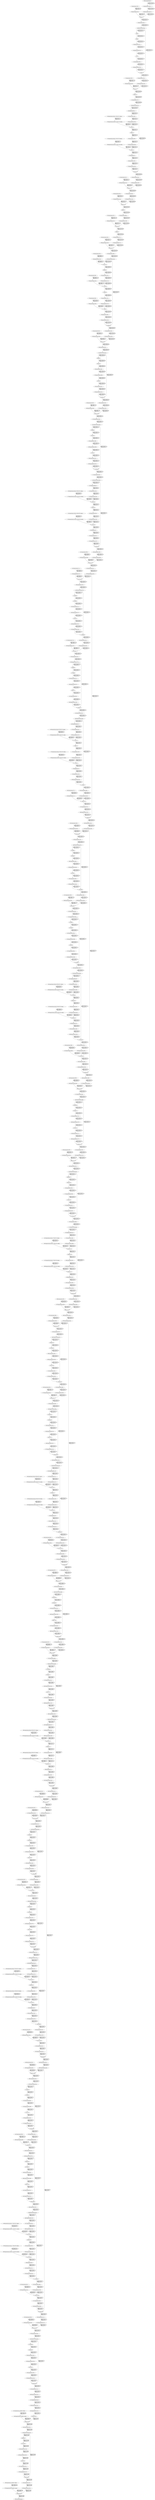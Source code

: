 strict digraph  {
"0 QuantizeLinear_input.1_1" [id=0, type=QuantizeLinear];
"1 DequantizeLinear_input.1_1" [id=1, type=DequantizeLinear];
"2 QuantizeLinear_535_1" [id=2, type=QuantizeLinear];
"3 DequantizeLinear_535_1" [id=3, type=DequantizeLinear];
"4 Conv_0" [id=4, type=Conv];
"5 QuantizeLinear_534_1" [id=5, type=QuantizeLinear];
"6 DequantizeLinear_534_1" [id=6, type=DequantizeLinear];
"7 Add_2" [id=7, type=Add];
"8 Clip_5" [id=8, type=Clip];
"9 QuantizeLinear_251_1" [id=9, type=QuantizeLinear];
"10 DequantizeLinear_251_1" [id=10, type=DequantizeLinear];
"11 Div_7" [id=11, type=Div];
"12 QuantizeLinear_253_1" [id=12, type=QuantizeLinear];
"13 DequantizeLinear_253_1" [id=13, type=DequantizeLinear];
"14 Mul_8" [id=14, type=Mul];
"15 QuantizeLinear_254_1" [id=15, type=QuantizeLinear];
"16 DequantizeLinear_254_1" [id=16, type=DequantizeLinear];
"17 QuantizeLinear_538_1" [id=17, type=QuantizeLinear];
"18 DequantizeLinear_538_1" [id=18, type=DequantizeLinear];
"19 Conv_9" [id=19, type=Conv];
"20 Relu_10" [id=20, type=Relu];
"21 QuantizeLinear_257_1" [id=21, type=QuantizeLinear];
"22 DequantizeLinear_257_1" [id=22, type=DequantizeLinear];
"23 GlobalAveragePool_11" [id=23, type=GlobalAveragePool];
"24 QuantizeLinear_258_1" [id=24, type=QuantizeLinear];
"25 DequantizeLinear_258_1" [id=25, type=DequantizeLinear];
"26 QuantizeLinear_features.1.block.1.fc1.weight_1" [id=26, type=QuantizeLinear];
"27 DequantizeLinear_features.1.block.1.fc1.weight_1" [id=27, type=DequantizeLinear];
"28 Conv_12" [id=28, type=Conv];
"29 Relu_13" [id=29, type=Relu];
"30 QuantizeLinear_260_1" [id=30, type=QuantizeLinear];
"31 DequantizeLinear_260_1" [id=31, type=DequantizeLinear];
"32 QuantizeLinear_features.1.block.1.fc2.weight_1" [id=32, type=QuantizeLinear];
"33 DequantizeLinear_features.1.block.1.fc2.weight_1" [id=33, type=DequantizeLinear];
"34 Conv_14" [id=34, type=Conv];
"35 HardSigmoid_15" [id=35, type=HardSigmoid];
"36 QuantizeLinear_262_1" [id=36, type=QuantizeLinear];
"37 DequantizeLinear_262_1" [id=37, type=DequantizeLinear];
"38 Mul_16" [id=38, type=Mul];
"39 QuantizeLinear_263_1" [id=39, type=QuantizeLinear];
"40 DequantizeLinear_263_1" [id=40, type=DequantizeLinear];
"41 QuantizeLinear_541_1" [id=41, type=QuantizeLinear];
"42 DequantizeLinear_541_1" [id=42, type=DequantizeLinear];
"43 Conv_17" [id=43, type=Conv];
"44 QuantizeLinear_540_1" [id=44, type=QuantizeLinear];
"45 DequantizeLinear_540_1" [id=45, type=DequantizeLinear];
"46 QuantizeLinear_544_1" [id=46, type=QuantizeLinear];
"47 DequantizeLinear_544_1" [id=47, type=DequantizeLinear];
"48 Conv_18" [id=48, type=Conv];
"49 Relu_19" [id=49, type=Relu];
"50 QuantizeLinear_268_1" [id=50, type=QuantizeLinear];
"51 DequantizeLinear_268_1" [id=51, type=DequantizeLinear];
"52 QuantizeLinear_547_1" [id=52, type=QuantizeLinear];
"53 DequantizeLinear_547_1" [id=53, type=DequantizeLinear];
"54 Conv_20" [id=54, type=Conv];
"55 Relu_21" [id=55, type=Relu];
"56 QuantizeLinear_271_1" [id=56, type=QuantizeLinear];
"57 DequantizeLinear_271_1" [id=57, type=DequantizeLinear];
"58 QuantizeLinear_550_1" [id=58, type=QuantizeLinear];
"59 DequantizeLinear_550_1" [id=59, type=DequantizeLinear];
"60 Conv_22" [id=60, type=Conv];
"61 QuantizeLinear_549_1" [id=61, type=QuantizeLinear];
"62 DequantizeLinear_549_1" [id=62, type=DequantizeLinear];
"63 QuantizeLinear_553_1" [id=63, type=QuantizeLinear];
"64 DequantizeLinear_553_1" [id=64, type=DequantizeLinear];
"65 Conv_23" [id=65, type=Conv];
"66 Relu_24" [id=66, type=Relu];
"67 QuantizeLinear_276_1" [id=67, type=QuantizeLinear];
"68 DequantizeLinear_276_1" [id=68, type=DequantizeLinear];
"69 QuantizeLinear_556_1" [id=69, type=QuantizeLinear];
"70 DequantizeLinear_556_1" [id=70, type=DequantizeLinear];
"71 Conv_25" [id=71, type=Conv];
"72 Relu_26" [id=72, type=Relu];
"73 QuantizeLinear_279_1" [id=73, type=QuantizeLinear];
"74 DequantizeLinear_279_1" [id=74, type=DequantizeLinear];
"75 QuantizeLinear_559_1" [id=75, type=QuantizeLinear];
"76 DequantizeLinear_559_1" [id=76, type=DequantizeLinear];
"77 Conv_27" [id=77, type=Conv];
"78 QuantizeLinear_558_1" [id=78, type=QuantizeLinear];
"79 DequantizeLinear_558_1" [id=79, type=DequantizeLinear];
"80 Add_28" [id=80, type=Add];
"81 QuantizeLinear_282_1" [id=81, type=QuantizeLinear];
"82 DequantizeLinear_282_1" [id=82, type=DequantizeLinear];
"83 QuantizeLinear_562_1" [id=83, type=QuantizeLinear];
"84 DequantizeLinear_562_1" [id=84, type=DequantizeLinear];
"85 Conv_29" [id=85, type=Conv];
"86 QuantizeLinear_561_1" [id=86, type=QuantizeLinear];
"87 DequantizeLinear_561_1" [id=87, type=DequantizeLinear];
"88 Add_31" [id=88, type=Add];
"89 Clip_34" [id=89, type=Clip];
"90 QuantizeLinear_289_1" [id=90, type=QuantizeLinear];
"91 DequantizeLinear_289_1" [id=91, type=DequantizeLinear];
"92 Div_36" [id=92, type=Div];
"93 QuantizeLinear_291_1" [id=93, type=QuantizeLinear];
"94 DequantizeLinear_291_1" [id=94, type=DequantizeLinear];
"95 Mul_37" [id=95, type=Mul];
"96 QuantizeLinear_292_1" [id=96, type=QuantizeLinear];
"97 DequantizeLinear_292_1" [id=97, type=DequantizeLinear];
"98 QuantizeLinear_565_1" [id=98, type=QuantizeLinear];
"99 DequantizeLinear_565_1" [id=99, type=DequantizeLinear];
"100 Conv_38" [id=100, type=Conv];
"101 QuantizeLinear_564_1" [id=101, type=QuantizeLinear];
"102 DequantizeLinear_564_1" [id=102, type=DequantizeLinear];
"103 Add_40" [id=103, type=Add];
"104 Clip_43" [id=104, type=Clip];
"105 QuantizeLinear_299_1" [id=105, type=QuantizeLinear];
"106 DequantizeLinear_299_1" [id=106, type=DequantizeLinear];
"107 Div_45" [id=107, type=Div];
"108 QuantizeLinear_301_1" [id=108, type=QuantizeLinear];
"109 DequantizeLinear_301_1" [id=109, type=DequantizeLinear];
"110 Mul_46" [id=110, type=Mul];
"111 QuantizeLinear_302_1" [id=111, type=QuantizeLinear];
"112 DequantizeLinear_302_1" [id=112, type=DequantizeLinear];
"113 GlobalAveragePool_47" [id=113, type=GlobalAveragePool];
"114 QuantizeLinear_303_1" [id=114, type=QuantizeLinear];
"115 DequantizeLinear_303_1" [id=115, type=DequantizeLinear];
"116 QuantizeLinear_features.4.block.2.fc1.weight_1" [id=116, type=QuantizeLinear];
"117 DequantizeLinear_features.4.block.2.fc1.weight_1" [id=117, type=DequantizeLinear];
"118 Conv_48" [id=118, type=Conv];
"119 Relu_49" [id=119, type=Relu];
"120 QuantizeLinear_305_1" [id=120, type=QuantizeLinear];
"121 DequantizeLinear_305_1" [id=121, type=DequantizeLinear];
"122 QuantizeLinear_features.4.block.2.fc2.weight_1" [id=122, type=QuantizeLinear];
"123 DequantizeLinear_features.4.block.2.fc2.weight_1" [id=123, type=DequantizeLinear];
"124 Conv_50" [id=124, type=Conv];
"125 HardSigmoid_51" [id=125, type=HardSigmoid];
"126 QuantizeLinear_307_1" [id=126, type=QuantizeLinear];
"127 DequantizeLinear_307_1" [id=127, type=DequantizeLinear];
"128 Mul_52" [id=128, type=Mul];
"129 QuantizeLinear_308_1" [id=129, type=QuantizeLinear];
"130 DequantizeLinear_308_1" [id=130, type=DequantizeLinear];
"131 QuantizeLinear_568_1" [id=131, type=QuantizeLinear];
"132 DequantizeLinear_568_1" [id=132, type=DequantizeLinear];
"133 Conv_53" [id=133, type=Conv];
"134 QuantizeLinear_567_1" [id=134, type=QuantizeLinear];
"135 DequantizeLinear_567_1" [id=135, type=DequantizeLinear];
"136 QuantizeLinear_571_1" [id=136, type=QuantizeLinear];
"137 DequantizeLinear_571_1" [id=137, type=DequantizeLinear];
"138 Conv_54" [id=138, type=Conv];
"139 QuantizeLinear_570_1" [id=139, type=QuantizeLinear];
"140 DequantizeLinear_570_1" [id=140, type=DequantizeLinear];
"141 Add_56" [id=141, type=Add];
"142 Clip_59" [id=142, type=Clip];
"143 QuantizeLinear_317_1" [id=143, type=QuantizeLinear];
"144 DequantizeLinear_317_1" [id=144, type=DequantizeLinear];
"145 Div_61" [id=145, type=Div];
"146 QuantizeLinear_319_1" [id=146, type=QuantizeLinear];
"147 DequantizeLinear_319_1" [id=147, type=DequantizeLinear];
"148 Mul_62" [id=148, type=Mul];
"149 QuantizeLinear_320_1" [id=149, type=QuantizeLinear];
"150 DequantizeLinear_320_1" [id=150, type=DequantizeLinear];
"151 QuantizeLinear_574_1" [id=151, type=QuantizeLinear];
"152 DequantizeLinear_574_1" [id=152, type=DequantizeLinear];
"153 Conv_63" [id=153, type=Conv];
"154 QuantizeLinear_573_1" [id=154, type=QuantizeLinear];
"155 DequantizeLinear_573_1" [id=155, type=DequantizeLinear];
"156 Add_65" [id=156, type=Add];
"157 Clip_68" [id=157, type=Clip];
"158 QuantizeLinear_327_1" [id=158, type=QuantizeLinear];
"159 DequantizeLinear_327_1" [id=159, type=DequantizeLinear];
"160 Div_70" [id=160, type=Div];
"161 QuantizeLinear_329_1" [id=161, type=QuantizeLinear];
"162 DequantizeLinear_329_1" [id=162, type=DequantizeLinear];
"163 Mul_71" [id=163, type=Mul];
"164 QuantizeLinear_330_1" [id=164, type=QuantizeLinear];
"165 DequantizeLinear_330_1" [id=165, type=DequantizeLinear];
"166 GlobalAveragePool_72" [id=166, type=GlobalAveragePool];
"167 QuantizeLinear_331_1" [id=167, type=QuantizeLinear];
"168 DequantizeLinear_331_1" [id=168, type=DequantizeLinear];
"169 QuantizeLinear_features.5.block.2.fc1.weight_1" [id=169, type=QuantizeLinear];
"170 DequantizeLinear_features.5.block.2.fc1.weight_1" [id=170, type=DequantizeLinear];
"171 Conv_73" [id=171, type=Conv];
"172 Relu_74" [id=172, type=Relu];
"173 QuantizeLinear_333_1" [id=173, type=QuantizeLinear];
"174 DequantizeLinear_333_1" [id=174, type=DequantizeLinear];
"175 QuantizeLinear_features.5.block.2.fc2.weight_1" [id=175, type=QuantizeLinear];
"176 DequantizeLinear_features.5.block.2.fc2.weight_1" [id=176, type=DequantizeLinear];
"177 Conv_75" [id=177, type=Conv];
"178 HardSigmoid_76" [id=178, type=HardSigmoid];
"179 QuantizeLinear_335_1" [id=179, type=QuantizeLinear];
"180 DequantizeLinear_335_1" [id=180, type=DequantizeLinear];
"181 Mul_77" [id=181, type=Mul];
"182 QuantizeLinear_336_1" [id=182, type=QuantizeLinear];
"183 DequantizeLinear_336_1" [id=183, type=DequantizeLinear];
"184 QuantizeLinear_577_1" [id=184, type=QuantizeLinear];
"185 DequantizeLinear_577_1" [id=185, type=DequantizeLinear];
"186 Conv_78" [id=186, type=Conv];
"187 QuantizeLinear_576_1" [id=187, type=QuantizeLinear];
"188 DequantizeLinear_576_1" [id=188, type=DequantizeLinear];
"189 Add_79" [id=189, type=Add];
"190 QuantizeLinear_339_1" [id=190, type=QuantizeLinear];
"191 DequantizeLinear_339_1" [id=191, type=DequantizeLinear];
"192 QuantizeLinear_580_1" [id=192, type=QuantizeLinear];
"193 DequantizeLinear_580_1" [id=193, type=DequantizeLinear];
"194 Conv_80" [id=194, type=Conv];
"195 QuantizeLinear_579_1" [id=195, type=QuantizeLinear];
"196 DequantizeLinear_579_1" [id=196, type=DequantizeLinear];
"197 Add_82" [id=197, type=Add];
"198 Clip_85" [id=198, type=Clip];
"199 QuantizeLinear_346_1" [id=199, type=QuantizeLinear];
"200 DequantizeLinear_346_1" [id=200, type=DequantizeLinear];
"201 Div_87" [id=201, type=Div];
"202 QuantizeLinear_348_1" [id=202, type=QuantizeLinear];
"203 DequantizeLinear_348_1" [id=203, type=DequantizeLinear];
"204 Mul_88" [id=204, type=Mul];
"205 QuantizeLinear_349_1" [id=205, type=QuantizeLinear];
"206 DequantizeLinear_349_1" [id=206, type=DequantizeLinear];
"207 QuantizeLinear_583_1" [id=207, type=QuantizeLinear];
"208 DequantizeLinear_583_1" [id=208, type=DequantizeLinear];
"209 Conv_89" [id=209, type=Conv];
"210 QuantizeLinear_582_1" [id=210, type=QuantizeLinear];
"211 DequantizeLinear_582_1" [id=211, type=DequantizeLinear];
"212 Add_91" [id=212, type=Add];
"213 Clip_94" [id=213, type=Clip];
"214 QuantizeLinear_356_1" [id=214, type=QuantizeLinear];
"215 DequantizeLinear_356_1" [id=215, type=DequantizeLinear];
"216 Div_96" [id=216, type=Div];
"217 QuantizeLinear_358_1" [id=217, type=QuantizeLinear];
"218 DequantizeLinear_358_1" [id=218, type=DequantizeLinear];
"219 Mul_97" [id=219, type=Mul];
"220 QuantizeLinear_359_1" [id=220, type=QuantizeLinear];
"221 DequantizeLinear_359_1" [id=221, type=DequantizeLinear];
"222 GlobalAveragePool_98" [id=222, type=GlobalAveragePool];
"223 QuantizeLinear_360_1" [id=223, type=QuantizeLinear];
"224 DequantizeLinear_360_1" [id=224, type=DequantizeLinear];
"225 QuantizeLinear_features.6.block.2.fc1.weight_1" [id=225, type=QuantizeLinear];
"226 DequantizeLinear_features.6.block.2.fc1.weight_1" [id=226, type=DequantizeLinear];
"227 Conv_99" [id=227, type=Conv];
"228 Relu_100" [id=228, type=Relu];
"229 QuantizeLinear_362_1" [id=229, type=QuantizeLinear];
"230 DequantizeLinear_362_1" [id=230, type=DequantizeLinear];
"231 QuantizeLinear_features.6.block.2.fc2.weight_1" [id=231, type=QuantizeLinear];
"232 DequantizeLinear_features.6.block.2.fc2.weight_1" [id=232, type=DequantizeLinear];
"233 Conv_101" [id=233, type=Conv];
"234 HardSigmoid_102" [id=234, type=HardSigmoid];
"235 QuantizeLinear_364_1" [id=235, type=QuantizeLinear];
"236 DequantizeLinear_364_1" [id=236, type=DequantizeLinear];
"237 Mul_103" [id=237, type=Mul];
"238 QuantizeLinear_365_1" [id=238, type=QuantizeLinear];
"239 DequantizeLinear_365_1" [id=239, type=DequantizeLinear];
"240 QuantizeLinear_586_1" [id=240, type=QuantizeLinear];
"241 DequantizeLinear_586_1" [id=241, type=DequantizeLinear];
"242 Conv_104" [id=242, type=Conv];
"243 QuantizeLinear_585_1" [id=243, type=QuantizeLinear];
"244 DequantizeLinear_585_1" [id=244, type=DequantizeLinear];
"245 Add_105" [id=245, type=Add];
"246 QuantizeLinear_368_1" [id=246, type=QuantizeLinear];
"247 DequantizeLinear_368_1" [id=247, type=DequantizeLinear];
"248 QuantizeLinear_589_1" [id=248, type=QuantizeLinear];
"249 DequantizeLinear_589_1" [id=249, type=DequantizeLinear];
"250 Conv_106" [id=250, type=Conv];
"251 QuantizeLinear_588_1" [id=251, type=QuantizeLinear];
"252 DequantizeLinear_588_1" [id=252, type=DequantizeLinear];
"253 Add_108" [id=253, type=Add];
"254 Clip_111" [id=254, type=Clip];
"255 QuantizeLinear_375_1" [id=255, type=QuantizeLinear];
"256 DequantizeLinear_375_1" [id=256, type=DequantizeLinear];
"257 Div_113" [id=257, type=Div];
"258 QuantizeLinear_377_1" [id=258, type=QuantizeLinear];
"259 DequantizeLinear_377_1" [id=259, type=DequantizeLinear];
"260 Mul_114" [id=260, type=Mul];
"261 QuantizeLinear_378_1" [id=261, type=QuantizeLinear];
"262 DequantizeLinear_378_1" [id=262, type=DequantizeLinear];
"263 QuantizeLinear_592_1" [id=263, type=QuantizeLinear];
"264 DequantizeLinear_592_1" [id=264, type=DequantizeLinear];
"265 Conv_115" [id=265, type=Conv];
"266 QuantizeLinear_591_1" [id=266, type=QuantizeLinear];
"267 DequantizeLinear_591_1" [id=267, type=DequantizeLinear];
"268 Add_117" [id=268, type=Add];
"269 Clip_120" [id=269, type=Clip];
"270 QuantizeLinear_385_1" [id=270, type=QuantizeLinear];
"271 DequantizeLinear_385_1" [id=271, type=DequantizeLinear];
"272 Div_122" [id=272, type=Div];
"273 QuantizeLinear_387_1" [id=273, type=QuantizeLinear];
"274 DequantizeLinear_387_1" [id=274, type=DequantizeLinear];
"275 Mul_123" [id=275, type=Mul];
"276 QuantizeLinear_388_1" [id=276, type=QuantizeLinear];
"277 DequantizeLinear_388_1" [id=277, type=DequantizeLinear];
"278 GlobalAveragePool_124" [id=278, type=GlobalAveragePool];
"279 QuantizeLinear_389_1" [id=279, type=QuantizeLinear];
"280 DequantizeLinear_389_1" [id=280, type=DequantizeLinear];
"281 QuantizeLinear_features.7.block.2.fc1.weight_1" [id=281, type=QuantizeLinear];
"282 DequantizeLinear_features.7.block.2.fc1.weight_1" [id=282, type=DequantizeLinear];
"283 Conv_125" [id=283, type=Conv];
"284 Relu_126" [id=284, type=Relu];
"285 QuantizeLinear_391_1" [id=285, type=QuantizeLinear];
"286 DequantizeLinear_391_1" [id=286, type=DequantizeLinear];
"287 QuantizeLinear_features.7.block.2.fc2.weight_1" [id=287, type=QuantizeLinear];
"288 DequantizeLinear_features.7.block.2.fc2.weight_1" [id=288, type=DequantizeLinear];
"289 Conv_127" [id=289, type=Conv];
"290 HardSigmoid_128" [id=290, type=HardSigmoid];
"291 QuantizeLinear_393_1" [id=291, type=QuantizeLinear];
"292 DequantizeLinear_393_1" [id=292, type=DequantizeLinear];
"293 Mul_129" [id=293, type=Mul];
"294 QuantizeLinear_394_1" [id=294, type=QuantizeLinear];
"295 DequantizeLinear_394_1" [id=295, type=DequantizeLinear];
"296 QuantizeLinear_595_1" [id=296, type=QuantizeLinear];
"297 DequantizeLinear_595_1" [id=297, type=DequantizeLinear];
"298 Conv_130" [id=298, type=Conv];
"299 QuantizeLinear_594_1" [id=299, type=QuantizeLinear];
"300 DequantizeLinear_594_1" [id=300, type=DequantizeLinear];
"301 QuantizeLinear_598_1" [id=301, type=QuantizeLinear];
"302 DequantizeLinear_598_1" [id=302, type=DequantizeLinear];
"303 Conv_131" [id=303, type=Conv];
"304 QuantizeLinear_597_1" [id=304, type=QuantizeLinear];
"305 DequantizeLinear_597_1" [id=305, type=DequantizeLinear];
"306 Add_133" [id=306, type=Add];
"307 Clip_136" [id=307, type=Clip];
"308 QuantizeLinear_403_1" [id=308, type=QuantizeLinear];
"309 DequantizeLinear_403_1" [id=309, type=DequantizeLinear];
"310 Div_138" [id=310, type=Div];
"311 QuantizeLinear_405_1" [id=311, type=QuantizeLinear];
"312 DequantizeLinear_405_1" [id=312, type=DequantizeLinear];
"313 Mul_139" [id=313, type=Mul];
"314 QuantizeLinear_406_1" [id=314, type=QuantizeLinear];
"315 DequantizeLinear_406_1" [id=315, type=DequantizeLinear];
"316 QuantizeLinear_601_1" [id=316, type=QuantizeLinear];
"317 DequantizeLinear_601_1" [id=317, type=DequantizeLinear];
"318 Conv_140" [id=318, type=Conv];
"319 QuantizeLinear_600_1" [id=319, type=QuantizeLinear];
"320 DequantizeLinear_600_1" [id=320, type=DequantizeLinear];
"321 Add_142" [id=321, type=Add];
"322 Clip_145" [id=322, type=Clip];
"323 QuantizeLinear_413_1" [id=323, type=QuantizeLinear];
"324 DequantizeLinear_413_1" [id=324, type=DequantizeLinear];
"325 Div_147" [id=325, type=Div];
"326 QuantizeLinear_415_1" [id=326, type=QuantizeLinear];
"327 DequantizeLinear_415_1" [id=327, type=DequantizeLinear];
"328 Mul_148" [id=328, type=Mul];
"329 QuantizeLinear_416_1" [id=329, type=QuantizeLinear];
"330 DequantizeLinear_416_1" [id=330, type=DequantizeLinear];
"331 GlobalAveragePool_149" [id=331, type=GlobalAveragePool];
"332 QuantizeLinear_417_1" [id=332, type=QuantizeLinear];
"333 DequantizeLinear_417_1" [id=333, type=DequantizeLinear];
"334 QuantizeLinear_features.8.block.2.fc1.weight_1" [id=334, type=QuantizeLinear];
"335 DequantizeLinear_features.8.block.2.fc1.weight_1" [id=335, type=DequantizeLinear];
"336 Conv_150" [id=336, type=Conv];
"337 Relu_151" [id=337, type=Relu];
"338 QuantizeLinear_419_1" [id=338, type=QuantizeLinear];
"339 DequantizeLinear_419_1" [id=339, type=DequantizeLinear];
"340 QuantizeLinear_features.8.block.2.fc2.weight_1" [id=340, type=QuantizeLinear];
"341 DequantizeLinear_features.8.block.2.fc2.weight_1" [id=341, type=DequantizeLinear];
"342 Conv_152" [id=342, type=Conv];
"343 HardSigmoid_153" [id=343, type=HardSigmoid];
"344 QuantizeLinear_421_1" [id=344, type=QuantizeLinear];
"345 DequantizeLinear_421_1" [id=345, type=DequantizeLinear];
"346 Mul_154" [id=346, type=Mul];
"347 QuantizeLinear_422_1" [id=347, type=QuantizeLinear];
"348 DequantizeLinear_422_1" [id=348, type=DequantizeLinear];
"349 QuantizeLinear_604_1" [id=349, type=QuantizeLinear];
"350 DequantizeLinear_604_1" [id=350, type=DequantizeLinear];
"351 Conv_155" [id=351, type=Conv];
"352 QuantizeLinear_603_1" [id=352, type=QuantizeLinear];
"353 DequantizeLinear_603_1" [id=353, type=DequantizeLinear];
"354 Add_156" [id=354, type=Add];
"355 QuantizeLinear_425_1" [id=355, type=QuantizeLinear];
"356 DequantizeLinear_425_1" [id=356, type=DequantizeLinear];
"357 QuantizeLinear_607_1" [id=357, type=QuantizeLinear];
"358 DequantizeLinear_607_1" [id=358, type=DequantizeLinear];
"359 Conv_157" [id=359, type=Conv];
"360 QuantizeLinear_606_1" [id=360, type=QuantizeLinear];
"361 DequantizeLinear_606_1" [id=361, type=DequantizeLinear];
"362 Add_159" [id=362, type=Add];
"363 Clip_162" [id=363, type=Clip];
"364 QuantizeLinear_432_1" [id=364, type=QuantizeLinear];
"365 DequantizeLinear_432_1" [id=365, type=DequantizeLinear];
"366 Div_164" [id=366, type=Div];
"367 QuantizeLinear_434_1" [id=367, type=QuantizeLinear];
"368 DequantizeLinear_434_1" [id=368, type=DequantizeLinear];
"369 Mul_165" [id=369, type=Mul];
"370 QuantizeLinear_435_1" [id=370, type=QuantizeLinear];
"371 DequantizeLinear_435_1" [id=371, type=DequantizeLinear];
"372 QuantizeLinear_610_1" [id=372, type=QuantizeLinear];
"373 DequantizeLinear_610_1" [id=373, type=DequantizeLinear];
"374 Conv_166" [id=374, type=Conv];
"375 QuantizeLinear_609_1" [id=375, type=QuantizeLinear];
"376 DequantizeLinear_609_1" [id=376, type=DequantizeLinear];
"377 Add_168" [id=377, type=Add];
"378 Clip_171" [id=378, type=Clip];
"379 QuantizeLinear_442_1" [id=379, type=QuantizeLinear];
"380 DequantizeLinear_442_1" [id=380, type=DequantizeLinear];
"381 Div_173" [id=381, type=Div];
"382 QuantizeLinear_444_1" [id=382, type=QuantizeLinear];
"383 DequantizeLinear_444_1" [id=383, type=DequantizeLinear];
"384 Mul_174" [id=384, type=Mul];
"385 QuantizeLinear_445_1" [id=385, type=QuantizeLinear];
"386 DequantizeLinear_445_1" [id=386, type=DequantizeLinear];
"387 GlobalAveragePool_175" [id=387, type=GlobalAveragePool];
"388 QuantizeLinear_446_1" [id=388, type=QuantizeLinear];
"389 DequantizeLinear_446_1" [id=389, type=DequantizeLinear];
"390 QuantizeLinear_features.9.block.2.fc1.weight_1" [id=390, type=QuantizeLinear];
"391 DequantizeLinear_features.9.block.2.fc1.weight_1" [id=391, type=DequantizeLinear];
"392 Conv_176" [id=392, type=Conv];
"393 Relu_177" [id=393, type=Relu];
"394 QuantizeLinear_448_1" [id=394, type=QuantizeLinear];
"395 DequantizeLinear_448_1" [id=395, type=DequantizeLinear];
"396 QuantizeLinear_features.9.block.2.fc2.weight_1" [id=396, type=QuantizeLinear];
"397 DequantizeLinear_features.9.block.2.fc2.weight_1" [id=397, type=DequantizeLinear];
"398 Conv_178" [id=398, type=Conv];
"399 HardSigmoid_179" [id=399, type=HardSigmoid];
"400 QuantizeLinear_450_1" [id=400, type=QuantizeLinear];
"401 DequantizeLinear_450_1" [id=401, type=DequantizeLinear];
"402 Mul_180" [id=402, type=Mul];
"403 QuantizeLinear_451_1" [id=403, type=QuantizeLinear];
"404 DequantizeLinear_451_1" [id=404, type=DequantizeLinear];
"405 QuantizeLinear_613_1" [id=405, type=QuantizeLinear];
"406 DequantizeLinear_613_1" [id=406, type=DequantizeLinear];
"407 Conv_181" [id=407, type=Conv];
"408 QuantizeLinear_612_1" [id=408, type=QuantizeLinear];
"409 DequantizeLinear_612_1" [id=409, type=DequantizeLinear];
"410 QuantizeLinear_616_1" [id=410, type=QuantizeLinear];
"411 DequantizeLinear_616_1" [id=411, type=DequantizeLinear];
"412 Conv_182" [id=412, type=Conv];
"413 QuantizeLinear_615_1" [id=413, type=QuantizeLinear];
"414 DequantizeLinear_615_1" [id=414, type=DequantizeLinear];
"415 Add_184" [id=415, type=Add];
"416 Clip_187" [id=416, type=Clip];
"417 QuantizeLinear_460_1" [id=417, type=QuantizeLinear];
"418 DequantizeLinear_460_1" [id=418, type=DequantizeLinear];
"419 Div_189" [id=419, type=Div];
"420 QuantizeLinear_462_1" [id=420, type=QuantizeLinear];
"421 DequantizeLinear_462_1" [id=421, type=DequantizeLinear];
"422 Mul_190" [id=422, type=Mul];
"423 QuantizeLinear_463_1" [id=423, type=QuantizeLinear];
"424 DequantizeLinear_463_1" [id=424, type=DequantizeLinear];
"425 QuantizeLinear_619_1" [id=425, type=QuantizeLinear];
"426 DequantizeLinear_619_1" [id=426, type=DequantizeLinear];
"427 Conv_191" [id=427, type=Conv];
"428 QuantizeLinear_618_1" [id=428, type=QuantizeLinear];
"429 DequantizeLinear_618_1" [id=429, type=DequantizeLinear];
"430 Add_193" [id=430, type=Add];
"431 Clip_196" [id=431, type=Clip];
"432 QuantizeLinear_470_1" [id=432, type=QuantizeLinear];
"433 DequantizeLinear_470_1" [id=433, type=DequantizeLinear];
"434 Div_198" [id=434, type=Div];
"435 QuantizeLinear_472_1" [id=435, type=QuantizeLinear];
"436 DequantizeLinear_472_1" [id=436, type=DequantizeLinear];
"437 Mul_199" [id=437, type=Mul];
"438 QuantizeLinear_473_1" [id=438, type=QuantizeLinear];
"439 DequantizeLinear_473_1" [id=439, type=DequantizeLinear];
"440 GlobalAveragePool_200" [id=440, type=GlobalAveragePool];
"441 QuantizeLinear_474_1" [id=441, type=QuantizeLinear];
"442 DequantizeLinear_474_1" [id=442, type=DequantizeLinear];
"443 QuantizeLinear_features.10.block.2.fc1.weight_1" [id=443, type=QuantizeLinear];
"444 DequantizeLinear_features.10.block.2.fc1.weight_1" [id=444, type=DequantizeLinear];
"445 Conv_201" [id=445, type=Conv];
"446 Relu_202" [id=446, type=Relu];
"447 QuantizeLinear_476_1" [id=447, type=QuantizeLinear];
"448 DequantizeLinear_476_1" [id=448, type=DequantizeLinear];
"449 QuantizeLinear_features.10.block.2.fc2.weight_1" [id=449, type=QuantizeLinear];
"450 DequantizeLinear_features.10.block.2.fc2.weight_1" [id=450, type=DequantizeLinear];
"451 Conv_203" [id=451, type=Conv];
"452 HardSigmoid_204" [id=452, type=HardSigmoid];
"453 QuantizeLinear_478_1" [id=453, type=QuantizeLinear];
"454 DequantizeLinear_478_1" [id=454, type=DequantizeLinear];
"455 Mul_205" [id=455, type=Mul];
"456 QuantizeLinear_479_1" [id=456, type=QuantizeLinear];
"457 DequantizeLinear_479_1" [id=457, type=DequantizeLinear];
"458 QuantizeLinear_622_1" [id=458, type=QuantizeLinear];
"459 DequantizeLinear_622_1" [id=459, type=DequantizeLinear];
"460 Conv_206" [id=460, type=Conv];
"461 QuantizeLinear_621_1" [id=461, type=QuantizeLinear];
"462 DequantizeLinear_621_1" [id=462, type=DequantizeLinear];
"463 Add_207" [id=463, type=Add];
"464 QuantizeLinear_482_1" [id=464, type=QuantizeLinear];
"465 DequantizeLinear_482_1" [id=465, type=DequantizeLinear];
"466 QuantizeLinear_625_1" [id=466, type=QuantizeLinear];
"467 DequantizeLinear_625_1" [id=467, type=DequantizeLinear];
"468 Conv_208" [id=468, type=Conv];
"469 QuantizeLinear_624_1" [id=469, type=QuantizeLinear];
"470 DequantizeLinear_624_1" [id=470, type=DequantizeLinear];
"471 Add_210" [id=471, type=Add];
"472 Clip_213" [id=472, type=Clip];
"473 QuantizeLinear_489_1" [id=473, type=QuantizeLinear];
"474 DequantizeLinear_489_1" [id=474, type=DequantizeLinear];
"475 Div_215" [id=475, type=Div];
"476 QuantizeLinear_491_1" [id=476, type=QuantizeLinear];
"477 DequantizeLinear_491_1" [id=477, type=DequantizeLinear];
"478 Mul_216" [id=478, type=Mul];
"479 QuantizeLinear_492_1" [id=479, type=QuantizeLinear];
"480 DequantizeLinear_492_1" [id=480, type=DequantizeLinear];
"481 QuantizeLinear_628_1" [id=481, type=QuantizeLinear];
"482 DequantizeLinear_628_1" [id=482, type=DequantizeLinear];
"483 Conv_217" [id=483, type=Conv];
"484 QuantizeLinear_627_1" [id=484, type=QuantizeLinear];
"485 DequantizeLinear_627_1" [id=485, type=DequantizeLinear];
"486 Add_219" [id=486, type=Add];
"487 Clip_222" [id=487, type=Clip];
"488 QuantizeLinear_499_1" [id=488, type=QuantizeLinear];
"489 DequantizeLinear_499_1" [id=489, type=DequantizeLinear];
"490 Div_224" [id=490, type=Div];
"491 QuantizeLinear_501_1" [id=491, type=QuantizeLinear];
"492 DequantizeLinear_501_1" [id=492, type=DequantizeLinear];
"493 Mul_225" [id=493, type=Mul];
"494 QuantizeLinear_502_1" [id=494, type=QuantizeLinear];
"495 DequantizeLinear_502_1" [id=495, type=DequantizeLinear];
"496 GlobalAveragePool_226" [id=496, type=GlobalAveragePool];
"497 QuantizeLinear_503_1" [id=497, type=QuantizeLinear];
"498 DequantizeLinear_503_1" [id=498, type=DequantizeLinear];
"499 QuantizeLinear_features.11.block.2.fc1.weight_1" [id=499, type=QuantizeLinear];
"500 DequantizeLinear_features.11.block.2.fc1.weight_1" [id=500, type=DequantizeLinear];
"501 Conv_227" [id=501, type=Conv];
"502 Relu_228" [id=502, type=Relu];
"503 QuantizeLinear_505_1" [id=503, type=QuantizeLinear];
"504 DequantizeLinear_505_1" [id=504, type=DequantizeLinear];
"505 QuantizeLinear_features.11.block.2.fc2.weight_1" [id=505, type=QuantizeLinear];
"506 DequantizeLinear_features.11.block.2.fc2.weight_1" [id=506, type=DequantizeLinear];
"507 Conv_229" [id=507, type=Conv];
"508 HardSigmoid_230" [id=508, type=HardSigmoid];
"509 QuantizeLinear_507_1" [id=509, type=QuantizeLinear];
"510 DequantizeLinear_507_1" [id=510, type=DequantizeLinear];
"511 Mul_231" [id=511, type=Mul];
"512 QuantizeLinear_508_1" [id=512, type=QuantizeLinear];
"513 DequantizeLinear_508_1" [id=513, type=DequantizeLinear];
"514 QuantizeLinear_631_1" [id=514, type=QuantizeLinear];
"515 DequantizeLinear_631_1" [id=515, type=DequantizeLinear];
"516 Conv_232" [id=516, type=Conv];
"517 QuantizeLinear_630_1" [id=517, type=QuantizeLinear];
"518 DequantizeLinear_630_1" [id=518, type=DequantizeLinear];
"519 Add_233" [id=519, type=Add];
"520 QuantizeLinear_511_1" [id=520, type=QuantizeLinear];
"521 DequantizeLinear_511_1" [id=521, type=DequantizeLinear];
"522 QuantizeLinear_634_1" [id=522, type=QuantizeLinear];
"523 DequantizeLinear_634_1" [id=523, type=DequantizeLinear];
"524 Conv_234" [id=524, type=Conv];
"525 QuantizeLinear_633_1" [id=525, type=QuantizeLinear];
"526 DequantizeLinear_633_1" [id=526, type=DequantizeLinear];
"527 Add_236" [id=527, type=Add];
"528 Clip_239" [id=528, type=Clip];
"529 QuantizeLinear_518_1" [id=529, type=QuantizeLinear];
"530 DequantizeLinear_518_1" [id=530, type=DequantizeLinear];
"531 Div_241" [id=531, type=Div];
"532 QuantizeLinear_520_1" [id=532, type=QuantizeLinear];
"533 DequantizeLinear_520_1" [id=533, type=DequantizeLinear];
"534 Mul_242" [id=534, type=Mul];
"535 QuantizeLinear_521_1" [id=535, type=QuantizeLinear];
"536 DequantizeLinear_521_1" [id=536, type=DequantizeLinear];
"537 GlobalAveragePool_243" [id=537, type=GlobalAveragePool];
"538 QuantizeLinear_522_1" [id=538, type=QuantizeLinear];
"539 DequantizeLinear_522_1" [id=539, type=DequantizeLinear];
"540 Flatten_244" [id=540, type=Flatten];
"541 QuantizeLinear_classifier.0.weight_1" [id=541, type=QuantizeLinear];
"542 DequantizeLinear_classifier.0.weight_1" [id=542, type=DequantizeLinear];
"543 Gemm_245" [id=543, type=Gemm];
"544 QuantizeLinear_524_1" [id=544, type=QuantizeLinear];
"545 DequantizeLinear_524_1" [id=545, type=DequantizeLinear];
"546 Add_247" [id=546, type=Add];
"547 Clip_250" [id=547, type=Clip];
"548 QuantizeLinear_529_1" [id=548, type=QuantizeLinear];
"549 DequantizeLinear_529_1" [id=549, type=DequantizeLinear];
"550 Div_252" [id=550, type=Div];
"551 QuantizeLinear_531_1" [id=551, type=QuantizeLinear];
"552 DequantizeLinear_531_1" [id=552, type=DequantizeLinear];
"553 Mul_253" [id=553, type=Mul];
"554 QuantizeLinear_532_1" [id=554, type=QuantizeLinear];
"555 DequantizeLinear_532_1" [id=555, type=DequantizeLinear];
"556 QuantizeLinear_classifier.3.weight_1" [id=556, type=QuantizeLinear];
"557 DequantizeLinear_classifier.3.weight_1" [id=557, type=DequantizeLinear];
"558 Gemm_254" [id=558, type=Gemm];
"559 nncf_model_input_0" [id=559, type=nncf_model_input];
"560 nncf_model_output_0" [id=560, type=nncf_model_output];
"0 QuantizeLinear_input.1_1" -> "1 DequantizeLinear_input.1_1"  [label="output_port_id = 0 \n shape = [1, 3, 224, 224] \n input_port_id = 0 \n ", style=dashed];
"1 DequantizeLinear_input.1_1" -> "4 Conv_0"  [label="output_port_id = 0 \n shape = [1, 3, 224, 224] \n input_port_id = 0 \n ", style=solid];
"2 QuantizeLinear_535_1" -> "3 DequantizeLinear_535_1"  [label="output_port_id = 0 \n shape = [16, 3, 3, 3] \n input_port_id = 0 \n ", style=dashed];
"3 DequantizeLinear_535_1" -> "4 Conv_0"  [label="output_port_id = 0 \n shape = [16, 3, 3, 3] \n input_port_id = 1 \n ", style=solid];
"4 Conv_0" -> "5 QuantizeLinear_534_1"  [label="output_port_id = 0 \n shape = [1, 16, 112, 112] \n input_port_id = 0 \n ", style=solid];
"5 QuantizeLinear_534_1" -> "6 DequantizeLinear_534_1"  [label="output_port_id = 0 \n shape = [1, 16, 112, 112] \n input_port_id = 0 \n ", style=dashed];
"6 DequantizeLinear_534_1" -> "7 Add_2"  [label="output_port_id = 0 \n shape = [1, 16, 112, 112] \n input_port_id = 0 \n ", style=solid];
"6 DequantizeLinear_534_1" -> "14 Mul_8"  [label="output_port_id = 0 \n shape = [1, 16, 112, 112] \n input_port_id = 0 \n ", style=solid];
"7 Add_2" -> "8 Clip_5"  [label="output_port_id = 0 \n shape = [1, 16, 112, 112] \n input_port_id = 0 \n ", style=solid];
"8 Clip_5" -> "9 QuantizeLinear_251_1"  [label="output_port_id = 0 \n shape = [1, 16, 112, 112] \n input_port_id = 0 \n ", style=solid];
"9 QuantizeLinear_251_1" -> "10 DequantizeLinear_251_1"  [label="output_port_id = 0 \n shape = [1, 16, 112, 112] \n input_port_id = 0 \n ", style=dashed];
"10 DequantizeLinear_251_1" -> "11 Div_7"  [label="output_port_id = 0 \n shape = [1, 16, 112, 112] \n input_port_id = 0 \n ", style=solid];
"11 Div_7" -> "12 QuantizeLinear_253_1"  [label="output_port_id = 0 \n shape = [1, 16, 112, 112] \n input_port_id = 0 \n ", style=solid];
"12 QuantizeLinear_253_1" -> "13 DequantizeLinear_253_1"  [label="output_port_id = 0 \n shape = [1, 16, 112, 112] \n input_port_id = 0 \n ", style=dashed];
"13 DequantizeLinear_253_1" -> "14 Mul_8"  [label="output_port_id = 0 \n shape = [1, 16, 112, 112] \n input_port_id = 1 \n ", style=solid];
"14 Mul_8" -> "15 QuantizeLinear_254_1"  [label="output_port_id = 0 \n shape = [1, 16, 112, 112] \n input_port_id = 0 \n ", style=solid];
"15 QuantizeLinear_254_1" -> "16 DequantizeLinear_254_1"  [label="output_port_id = 0 \n shape = [1, 16, 112, 112] \n input_port_id = 0 \n ", style=dashed];
"16 DequantizeLinear_254_1" -> "19 Conv_9"  [label="output_port_id = 0 \n shape = [1, 16, 112, 112] \n input_port_id = 0 \n ", style=solid];
"17 QuantizeLinear_538_1" -> "18 DequantizeLinear_538_1"  [label="output_port_id = 0 \n shape = [16, 1, 3, 3] \n input_port_id = 0 \n ", style=dashed];
"18 DequantizeLinear_538_1" -> "19 Conv_9"  [label="output_port_id = 0 \n shape = [16, 1, 3, 3] \n input_port_id = 1 \n ", style=solid];
"19 Conv_9" -> "20 Relu_10"  [label="output_port_id = 0 \n shape = [1, 16, 56, 56] \n input_port_id = 0 \n ", style=solid];
"20 Relu_10" -> "21 QuantizeLinear_257_1"  [label="output_port_id = 0 \n shape = [1, 16, 56, 56] \n input_port_id = 0 \n ", style=solid];
"21 QuantizeLinear_257_1" -> "22 DequantizeLinear_257_1"  [label="output_port_id = 0 \n shape = [1, 16, 56, 56] \n input_port_id = 0 \n ", style=dashed];
"22 DequantizeLinear_257_1" -> "23 GlobalAveragePool_11"  [label="output_port_id = 0 \n shape = [1, 16, 56, 56] \n input_port_id = 0 \n ", style=solid];
"22 DequantizeLinear_257_1" -> "38 Mul_16"  [label="output_port_id = 0 \n shape = [1, 16, 56, 56] \n input_port_id = 1 \n ", style=solid];
"23 GlobalAveragePool_11" -> "24 QuantizeLinear_258_1"  [label="output_port_id = 0 \n shape = [1, 16, 1, 1] \n input_port_id = 0 \n ", style=solid];
"24 QuantizeLinear_258_1" -> "25 DequantizeLinear_258_1"  [label="output_port_id = 0 \n shape = [1, 16, 1, 1] \n input_port_id = 0 \n ", style=dashed];
"25 DequantizeLinear_258_1" -> "28 Conv_12"  [label="output_port_id = 0 \n shape = [1, 16, 1, 1] \n input_port_id = 0 \n ", style=solid];
"26 QuantizeLinear_features.1.block.1.fc1.weight_1" -> "27 DequantizeLinear_features.1.block.1.fc1.weight_1"  [label="output_port_id = 0 \n shape = [8, 16, 1, 1] \n input_port_id = 0 \n ", style=dashed];
"27 DequantizeLinear_features.1.block.1.fc1.weight_1" -> "28 Conv_12"  [label="output_port_id = 0 \n shape = [8, 16, 1, 1] \n input_port_id = 1 \n ", style=solid];
"28 Conv_12" -> "29 Relu_13"  [label="output_port_id = 0 \n shape = [1, 8, 1, 1] \n input_port_id = 0 \n ", style=solid];
"29 Relu_13" -> "30 QuantizeLinear_260_1"  [label="output_port_id = 0 \n shape = [1, 8, 1, 1] \n input_port_id = 0 \n ", style=solid];
"30 QuantizeLinear_260_1" -> "31 DequantizeLinear_260_1"  [label="output_port_id = 0 \n shape = [1, 8, 1, 1] \n input_port_id = 0 \n ", style=dashed];
"31 DequantizeLinear_260_1" -> "34 Conv_14"  [label="output_port_id = 0 \n shape = [1, 8, 1, 1] \n input_port_id = 0 \n ", style=solid];
"32 QuantizeLinear_features.1.block.1.fc2.weight_1" -> "33 DequantizeLinear_features.1.block.1.fc2.weight_1"  [label="output_port_id = 0 \n shape = [16, 8, 1, 1] \n input_port_id = 0 \n ", style=dashed];
"33 DequantizeLinear_features.1.block.1.fc2.weight_1" -> "34 Conv_14"  [label="output_port_id = 0 \n shape = [16, 8, 1, 1] \n input_port_id = 1 \n ", style=solid];
"34 Conv_14" -> "35 HardSigmoid_15"  [label="output_port_id = 0 \n shape = [1, 16, 1, 1] \n input_port_id = 0 \n ", style=solid];
"35 HardSigmoid_15" -> "36 QuantizeLinear_262_1"  [label="output_port_id = 0 \n shape = [1, 16, 1, 1] \n input_port_id = 0 \n ", style=solid];
"36 QuantizeLinear_262_1" -> "37 DequantizeLinear_262_1"  [label="output_port_id = 0 \n shape = [1, 16, 1, 1] \n input_port_id = 0 \n ", style=dashed];
"37 DequantizeLinear_262_1" -> "38 Mul_16"  [label="output_port_id = 0 \n shape = [1, 16, 1, 1] \n input_port_id = 0 \n ", style=solid];
"38 Mul_16" -> "39 QuantizeLinear_263_1"  [label="output_port_id = 0 \n shape = [1, 16, 56, 56] \n input_port_id = 0 \n ", style=solid];
"39 QuantizeLinear_263_1" -> "40 DequantizeLinear_263_1"  [label="output_port_id = 0 \n shape = [1, 16, 56, 56] \n input_port_id = 0 \n ", style=dashed];
"40 DequantizeLinear_263_1" -> "43 Conv_17"  [label="output_port_id = 0 \n shape = [1, 16, 56, 56] \n input_port_id = 0 \n ", style=solid];
"41 QuantizeLinear_541_1" -> "42 DequantizeLinear_541_1"  [label="output_port_id = 0 \n shape = [16, 16, 1, 1] \n input_port_id = 0 \n ", style=dashed];
"42 DequantizeLinear_541_1" -> "43 Conv_17"  [label="output_port_id = 0 \n shape = [16, 16, 1, 1] \n input_port_id = 1 \n ", style=solid];
"43 Conv_17" -> "44 QuantizeLinear_540_1"  [label="output_port_id = 0 \n shape = [1, 16, 56, 56] \n input_port_id = 0 \n ", style=solid];
"44 QuantizeLinear_540_1" -> "45 DequantizeLinear_540_1"  [label="output_port_id = 0 \n shape = [1, 16, 56, 56] \n input_port_id = 0 \n ", style=dashed];
"45 DequantizeLinear_540_1" -> "48 Conv_18"  [label="output_port_id = 0 \n shape = [1, 16, 56, 56] \n input_port_id = 0 \n ", style=solid];
"46 QuantizeLinear_544_1" -> "47 DequantizeLinear_544_1"  [label="output_port_id = 0 \n shape = [72, 16, 1, 1] \n input_port_id = 0 \n ", style=dashed];
"47 DequantizeLinear_544_1" -> "48 Conv_18"  [label="output_port_id = 0 \n shape = [72, 16, 1, 1] \n input_port_id = 1 \n ", style=solid];
"48 Conv_18" -> "49 Relu_19"  [label="output_port_id = 0 \n shape = [1, 72, 56, 56] \n input_port_id = 0 \n ", style=solid];
"49 Relu_19" -> "50 QuantizeLinear_268_1"  [label="output_port_id = 0 \n shape = [1, 72, 56, 56] \n input_port_id = 0 \n ", style=solid];
"50 QuantizeLinear_268_1" -> "51 DequantizeLinear_268_1"  [label="output_port_id = 0 \n shape = [1, 72, 56, 56] \n input_port_id = 0 \n ", style=dashed];
"51 DequantizeLinear_268_1" -> "54 Conv_20"  [label="output_port_id = 0 \n shape = [1, 72, 56, 56] \n input_port_id = 0 \n ", style=solid];
"52 QuantizeLinear_547_1" -> "53 DequantizeLinear_547_1"  [label="output_port_id = 0 \n shape = [72, 1, 3, 3] \n input_port_id = 0 \n ", style=dashed];
"53 DequantizeLinear_547_1" -> "54 Conv_20"  [label="output_port_id = 0 \n shape = [72, 1, 3, 3] \n input_port_id = 1 \n ", style=solid];
"54 Conv_20" -> "55 Relu_21"  [label="output_port_id = 0 \n shape = [1, 72, 28, 28] \n input_port_id = 0 \n ", style=solid];
"55 Relu_21" -> "56 QuantizeLinear_271_1"  [label="output_port_id = 0 \n shape = [1, 72, 28, 28] \n input_port_id = 0 \n ", style=solid];
"56 QuantizeLinear_271_1" -> "57 DequantizeLinear_271_1"  [label="output_port_id = 0 \n shape = [1, 72, 28, 28] \n input_port_id = 0 \n ", style=dashed];
"57 DequantizeLinear_271_1" -> "60 Conv_22"  [label="output_port_id = 0 \n shape = [1, 72, 28, 28] \n input_port_id = 0 \n ", style=solid];
"58 QuantizeLinear_550_1" -> "59 DequantizeLinear_550_1"  [label="output_port_id = 0 \n shape = [24, 72, 1, 1] \n input_port_id = 0 \n ", style=dashed];
"59 DequantizeLinear_550_1" -> "60 Conv_22"  [label="output_port_id = 0 \n shape = [24, 72, 1, 1] \n input_port_id = 1 \n ", style=solid];
"60 Conv_22" -> "61 QuantizeLinear_549_1"  [label="output_port_id = 0 \n shape = [1, 24, 28, 28] \n input_port_id = 0 \n ", style=solid];
"61 QuantizeLinear_549_1" -> "62 DequantizeLinear_549_1"  [label="output_port_id = 0 \n shape = [1, 24, 28, 28] \n input_port_id = 0 \n ", style=dashed];
"62 DequantizeLinear_549_1" -> "65 Conv_23"  [label="output_port_id = 0 \n shape = [1, 24, 28, 28] \n input_port_id = 0 \n ", style=solid];
"62 DequantizeLinear_549_1" -> "80 Add_28"  [label="output_port_id = 0 \n shape = [1, 24, 28, 28] \n input_port_id = 1 \n ", style=solid];
"63 QuantizeLinear_553_1" -> "64 DequantizeLinear_553_1"  [label="output_port_id = 0 \n shape = [88, 24, 1, 1] \n input_port_id = 0 \n ", style=dashed];
"64 DequantizeLinear_553_1" -> "65 Conv_23"  [label="output_port_id = 0 \n shape = [88, 24, 1, 1] \n input_port_id = 1 \n ", style=solid];
"65 Conv_23" -> "66 Relu_24"  [label="output_port_id = 0 \n shape = [1, 88, 28, 28] \n input_port_id = 0 \n ", style=solid];
"66 Relu_24" -> "67 QuantizeLinear_276_1"  [label="output_port_id = 0 \n shape = [1, 88, 28, 28] \n input_port_id = 0 \n ", style=solid];
"67 QuantizeLinear_276_1" -> "68 DequantizeLinear_276_1"  [label="output_port_id = 0 \n shape = [1, 88, 28, 28] \n input_port_id = 0 \n ", style=dashed];
"68 DequantizeLinear_276_1" -> "71 Conv_25"  [label="output_port_id = 0 \n shape = [1, 88, 28, 28] \n input_port_id = 0 \n ", style=solid];
"69 QuantizeLinear_556_1" -> "70 DequantizeLinear_556_1"  [label="output_port_id = 0 \n shape = [88, 1, 3, 3] \n input_port_id = 0 \n ", style=dashed];
"70 DequantizeLinear_556_1" -> "71 Conv_25"  [label="output_port_id = 0 \n shape = [88, 1, 3, 3] \n input_port_id = 1 \n ", style=solid];
"71 Conv_25" -> "72 Relu_26"  [label="output_port_id = 0 \n shape = [1, 88, 28, 28] \n input_port_id = 0 \n ", style=solid];
"72 Relu_26" -> "73 QuantizeLinear_279_1"  [label="output_port_id = 0 \n shape = [1, 88, 28, 28] \n input_port_id = 0 \n ", style=solid];
"73 QuantizeLinear_279_1" -> "74 DequantizeLinear_279_1"  [label="output_port_id = 0 \n shape = [1, 88, 28, 28] \n input_port_id = 0 \n ", style=dashed];
"74 DequantizeLinear_279_1" -> "77 Conv_27"  [label="output_port_id = 0 \n shape = [1, 88, 28, 28] \n input_port_id = 0 \n ", style=solid];
"75 QuantizeLinear_559_1" -> "76 DequantizeLinear_559_1"  [label="output_port_id = 0 \n shape = [24, 88, 1, 1] \n input_port_id = 0 \n ", style=dashed];
"76 DequantizeLinear_559_1" -> "77 Conv_27"  [label="output_port_id = 0 \n shape = [24, 88, 1, 1] \n input_port_id = 1 \n ", style=solid];
"77 Conv_27" -> "78 QuantizeLinear_558_1"  [label="output_port_id = 0 \n shape = [1, 24, 28, 28] \n input_port_id = 0 \n ", style=solid];
"78 QuantizeLinear_558_1" -> "79 DequantizeLinear_558_1"  [label="output_port_id = 0 \n shape = [1, 24, 28, 28] \n input_port_id = 0 \n ", style=dashed];
"79 DequantizeLinear_558_1" -> "80 Add_28"  [label="output_port_id = 0 \n shape = [1, 24, 28, 28] \n input_port_id = 0 \n ", style=solid];
"80 Add_28" -> "81 QuantizeLinear_282_1"  [label="output_port_id = 0 \n shape = [1, 24, 28, 28] \n input_port_id = 0 \n ", style=solid];
"81 QuantizeLinear_282_1" -> "82 DequantizeLinear_282_1"  [label="output_port_id = 0 \n shape = [1, 24, 28, 28] \n input_port_id = 0 \n ", style=dashed];
"82 DequantizeLinear_282_1" -> "85 Conv_29"  [label="output_port_id = 0 \n shape = [1, 24, 28, 28] \n input_port_id = 0 \n ", style=solid];
"83 QuantizeLinear_562_1" -> "84 DequantizeLinear_562_1"  [label="output_port_id = 0 \n shape = [96, 24, 1, 1] \n input_port_id = 0 \n ", style=dashed];
"84 DequantizeLinear_562_1" -> "85 Conv_29"  [label="output_port_id = 0 \n shape = [96, 24, 1, 1] \n input_port_id = 1 \n ", style=solid];
"85 Conv_29" -> "86 QuantizeLinear_561_1"  [label="output_port_id = 0 \n shape = [1, 96, 28, 28] \n input_port_id = 0 \n ", style=solid];
"86 QuantizeLinear_561_1" -> "87 DequantizeLinear_561_1"  [label="output_port_id = 0 \n shape = [1, 96, 28, 28] \n input_port_id = 0 \n ", style=dashed];
"87 DequantizeLinear_561_1" -> "88 Add_31"  [label="output_port_id = 0 \n shape = [1, 96, 28, 28] \n input_port_id = 0 \n ", style=solid];
"87 DequantizeLinear_561_1" -> "95 Mul_37"  [label="output_port_id = 0 \n shape = [1, 96, 28, 28] \n input_port_id = 0 \n ", style=solid];
"88 Add_31" -> "89 Clip_34"  [label="output_port_id = 0 \n shape = [1, 96, 28, 28] \n input_port_id = 0 \n ", style=solid];
"89 Clip_34" -> "90 QuantizeLinear_289_1"  [label="output_port_id = 0 \n shape = [1, 96, 28, 28] \n input_port_id = 0 \n ", style=solid];
"90 QuantizeLinear_289_1" -> "91 DequantizeLinear_289_1"  [label="output_port_id = 0 \n shape = [1, 96, 28, 28] \n input_port_id = 0 \n ", style=dashed];
"91 DequantizeLinear_289_1" -> "92 Div_36"  [label="output_port_id = 0 \n shape = [1, 96, 28, 28] \n input_port_id = 0 \n ", style=solid];
"92 Div_36" -> "93 QuantizeLinear_291_1"  [label="output_port_id = 0 \n shape = [1, 96, 28, 28] \n input_port_id = 0 \n ", style=solid];
"93 QuantizeLinear_291_1" -> "94 DequantizeLinear_291_1"  [label="output_port_id = 0 \n shape = [1, 96, 28, 28] \n input_port_id = 0 \n ", style=dashed];
"94 DequantizeLinear_291_1" -> "95 Mul_37"  [label="output_port_id = 0 \n shape = [1, 96, 28, 28] \n input_port_id = 1 \n ", style=solid];
"95 Mul_37" -> "96 QuantizeLinear_292_1"  [label="output_port_id = 0 \n shape = [1, 96, 28, 28] \n input_port_id = 0 \n ", style=solid];
"96 QuantizeLinear_292_1" -> "97 DequantizeLinear_292_1"  [label="output_port_id = 0 \n shape = [1, 96, 28, 28] \n input_port_id = 0 \n ", style=dashed];
"97 DequantizeLinear_292_1" -> "100 Conv_38"  [label="output_port_id = 0 \n shape = [1, 96, 28, 28] \n input_port_id = 0 \n ", style=solid];
"98 QuantizeLinear_565_1" -> "99 DequantizeLinear_565_1"  [label="output_port_id = 0 \n shape = [96, 1, 5, 5] \n input_port_id = 0 \n ", style=dashed];
"99 DequantizeLinear_565_1" -> "100 Conv_38"  [label="output_port_id = 0 \n shape = [96, 1, 5, 5] \n input_port_id = 1 \n ", style=solid];
"100 Conv_38" -> "101 QuantizeLinear_564_1"  [label="output_port_id = 0 \n shape = [1, 96, 14, 14] \n input_port_id = 0 \n ", style=solid];
"101 QuantizeLinear_564_1" -> "102 DequantizeLinear_564_1"  [label="output_port_id = 0 \n shape = [1, 96, 14, 14] \n input_port_id = 0 \n ", style=dashed];
"102 DequantizeLinear_564_1" -> "103 Add_40"  [label="output_port_id = 0 \n shape = [1, 96, 14, 14] \n input_port_id = 0 \n ", style=solid];
"102 DequantizeLinear_564_1" -> "110 Mul_46"  [label="output_port_id = 0 \n shape = [1, 96, 14, 14] \n input_port_id = 0 \n ", style=solid];
"103 Add_40" -> "104 Clip_43"  [label="output_port_id = 0 \n shape = [1, 96, 14, 14] \n input_port_id = 0 \n ", style=solid];
"104 Clip_43" -> "105 QuantizeLinear_299_1"  [label="output_port_id = 0 \n shape = [1, 96, 14, 14] \n input_port_id = 0 \n ", style=solid];
"105 QuantizeLinear_299_1" -> "106 DequantizeLinear_299_1"  [label="output_port_id = 0 \n shape = [1, 96, 14, 14] \n input_port_id = 0 \n ", style=dashed];
"106 DequantizeLinear_299_1" -> "107 Div_45"  [label="output_port_id = 0 \n shape = [1, 96, 14, 14] \n input_port_id = 0 \n ", style=solid];
"107 Div_45" -> "108 QuantizeLinear_301_1"  [label="output_port_id = 0 \n shape = [1, 96, 14, 14] \n input_port_id = 0 \n ", style=solid];
"108 QuantizeLinear_301_1" -> "109 DequantizeLinear_301_1"  [label="output_port_id = 0 \n shape = [1, 96, 14, 14] \n input_port_id = 0 \n ", style=dashed];
"109 DequantizeLinear_301_1" -> "110 Mul_46"  [label="output_port_id = 0 \n shape = [1, 96, 14, 14] \n input_port_id = 1 \n ", style=solid];
"110 Mul_46" -> "111 QuantizeLinear_302_1"  [label="output_port_id = 0 \n shape = [1, 96, 14, 14] \n input_port_id = 0 \n ", style=solid];
"111 QuantizeLinear_302_1" -> "112 DequantizeLinear_302_1"  [label="output_port_id = 0 \n shape = [1, 96, 14, 14] \n input_port_id = 0 \n ", style=dashed];
"112 DequantizeLinear_302_1" -> "113 GlobalAveragePool_47"  [label="output_port_id = 0 \n shape = [1, 96, 14, 14] \n input_port_id = 0 \n ", style=solid];
"112 DequantizeLinear_302_1" -> "128 Mul_52"  [label="output_port_id = 0 \n shape = [1, 96, 14, 14] \n input_port_id = 1 \n ", style=solid];
"113 GlobalAveragePool_47" -> "114 QuantizeLinear_303_1"  [label="output_port_id = 0 \n shape = [1, 96, 1, 1] \n input_port_id = 0 \n ", style=solid];
"114 QuantizeLinear_303_1" -> "115 DequantizeLinear_303_1"  [label="output_port_id = 0 \n shape = [1, 96, 1, 1] \n input_port_id = 0 \n ", style=dashed];
"115 DequantizeLinear_303_1" -> "118 Conv_48"  [label="output_port_id = 0 \n shape = [1, 96, 1, 1] \n input_port_id = 0 \n ", style=solid];
"116 QuantizeLinear_features.4.block.2.fc1.weight_1" -> "117 DequantizeLinear_features.4.block.2.fc1.weight_1"  [label="output_port_id = 0 \n shape = [24, 96, 1, 1] \n input_port_id = 0 \n ", style=dashed];
"117 DequantizeLinear_features.4.block.2.fc1.weight_1" -> "118 Conv_48"  [label="output_port_id = 0 \n shape = [24, 96, 1, 1] \n input_port_id = 1 \n ", style=solid];
"118 Conv_48" -> "119 Relu_49"  [label="output_port_id = 0 \n shape = [1, 24, 1, 1] \n input_port_id = 0 \n ", style=solid];
"119 Relu_49" -> "120 QuantizeLinear_305_1"  [label="output_port_id = 0 \n shape = [1, 24, 1, 1] \n input_port_id = 0 \n ", style=solid];
"120 QuantizeLinear_305_1" -> "121 DequantizeLinear_305_1"  [label="output_port_id = 0 \n shape = [1, 24, 1, 1] \n input_port_id = 0 \n ", style=dashed];
"121 DequantizeLinear_305_1" -> "124 Conv_50"  [label="output_port_id = 0 \n shape = [1, 24, 1, 1] \n input_port_id = 0 \n ", style=solid];
"122 QuantizeLinear_features.4.block.2.fc2.weight_1" -> "123 DequantizeLinear_features.4.block.2.fc2.weight_1"  [label="output_port_id = 0 \n shape = [96, 24, 1, 1] \n input_port_id = 0 \n ", style=dashed];
"123 DequantizeLinear_features.4.block.2.fc2.weight_1" -> "124 Conv_50"  [label="output_port_id = 0 \n shape = [96, 24, 1, 1] \n input_port_id = 1 \n ", style=solid];
"124 Conv_50" -> "125 HardSigmoid_51"  [label="output_port_id = 0 \n shape = [1, 96, 1, 1] \n input_port_id = 0 \n ", style=solid];
"125 HardSigmoid_51" -> "126 QuantizeLinear_307_1"  [label="output_port_id = 0 \n shape = [1, 96, 1, 1] \n input_port_id = 0 \n ", style=solid];
"126 QuantizeLinear_307_1" -> "127 DequantizeLinear_307_1"  [label="output_port_id = 0 \n shape = [1, 96, 1, 1] \n input_port_id = 0 \n ", style=dashed];
"127 DequantizeLinear_307_1" -> "128 Mul_52"  [label="output_port_id = 0 \n shape = [1, 96, 1, 1] \n input_port_id = 0 \n ", style=solid];
"128 Mul_52" -> "129 QuantizeLinear_308_1"  [label="output_port_id = 0 \n shape = [1, 96, 14, 14] \n input_port_id = 0 \n ", style=solid];
"129 QuantizeLinear_308_1" -> "130 DequantizeLinear_308_1"  [label="output_port_id = 0 \n shape = [1, 96, 14, 14] \n input_port_id = 0 \n ", style=dashed];
"130 DequantizeLinear_308_1" -> "133 Conv_53"  [label="output_port_id = 0 \n shape = [1, 96, 14, 14] \n input_port_id = 0 \n ", style=solid];
"131 QuantizeLinear_568_1" -> "132 DequantizeLinear_568_1"  [label="output_port_id = 0 \n shape = [40, 96, 1, 1] \n input_port_id = 0 \n ", style=dashed];
"132 DequantizeLinear_568_1" -> "133 Conv_53"  [label="output_port_id = 0 \n shape = [40, 96, 1, 1] \n input_port_id = 1 \n ", style=solid];
"133 Conv_53" -> "134 QuantizeLinear_567_1"  [label="output_port_id = 0 \n shape = [1, 40, 14, 14] \n input_port_id = 0 \n ", style=solid];
"134 QuantizeLinear_567_1" -> "135 DequantizeLinear_567_1"  [label="output_port_id = 0 \n shape = [1, 40, 14, 14] \n input_port_id = 0 \n ", style=dashed];
"135 DequantizeLinear_567_1" -> "138 Conv_54"  [label="output_port_id = 0 \n shape = [1, 40, 14, 14] \n input_port_id = 0 \n ", style=solid];
"135 DequantizeLinear_567_1" -> "189 Add_79"  [label="output_port_id = 0 \n shape = [1, 40, 14, 14] \n input_port_id = 1 \n ", style=solid];
"136 QuantizeLinear_571_1" -> "137 DequantizeLinear_571_1"  [label="output_port_id = 0 \n shape = [240, 40, 1, 1] \n input_port_id = 0 \n ", style=dashed];
"137 DequantizeLinear_571_1" -> "138 Conv_54"  [label="output_port_id = 0 \n shape = [240, 40, 1, 1] \n input_port_id = 1 \n ", style=solid];
"138 Conv_54" -> "139 QuantizeLinear_570_1"  [label="output_port_id = 0 \n shape = [1, 240, 14, 14] \n input_port_id = 0 \n ", style=solid];
"139 QuantizeLinear_570_1" -> "140 DequantizeLinear_570_1"  [label="output_port_id = 0 \n shape = [1, 240, 14, 14] \n input_port_id = 0 \n ", style=dashed];
"140 DequantizeLinear_570_1" -> "141 Add_56"  [label="output_port_id = 0 \n shape = [1, 240, 14, 14] \n input_port_id = 0 \n ", style=solid];
"140 DequantizeLinear_570_1" -> "148 Mul_62"  [label="output_port_id = 0 \n shape = [1, 240, 14, 14] \n input_port_id = 0 \n ", style=solid];
"141 Add_56" -> "142 Clip_59"  [label="output_port_id = 0 \n shape = [1, 240, 14, 14] \n input_port_id = 0 \n ", style=solid];
"142 Clip_59" -> "143 QuantizeLinear_317_1"  [label="output_port_id = 0 \n shape = [1, 240, 14, 14] \n input_port_id = 0 \n ", style=solid];
"143 QuantizeLinear_317_1" -> "144 DequantizeLinear_317_1"  [label="output_port_id = 0 \n shape = [1, 240, 14, 14] \n input_port_id = 0 \n ", style=dashed];
"144 DequantizeLinear_317_1" -> "145 Div_61"  [label="output_port_id = 0 \n shape = [1, 240, 14, 14] \n input_port_id = 0 \n ", style=solid];
"145 Div_61" -> "146 QuantizeLinear_319_1"  [label="output_port_id = 0 \n shape = [1, 240, 14, 14] \n input_port_id = 0 \n ", style=solid];
"146 QuantizeLinear_319_1" -> "147 DequantizeLinear_319_1"  [label="output_port_id = 0 \n shape = [1, 240, 14, 14] \n input_port_id = 0 \n ", style=dashed];
"147 DequantizeLinear_319_1" -> "148 Mul_62"  [label="output_port_id = 0 \n shape = [1, 240, 14, 14] \n input_port_id = 1 \n ", style=solid];
"148 Mul_62" -> "149 QuantizeLinear_320_1"  [label="output_port_id = 0 \n shape = [1, 240, 14, 14] \n input_port_id = 0 \n ", style=solid];
"149 QuantizeLinear_320_1" -> "150 DequantizeLinear_320_1"  [label="output_port_id = 0 \n shape = [1, 240, 14, 14] \n input_port_id = 0 \n ", style=dashed];
"150 DequantizeLinear_320_1" -> "153 Conv_63"  [label="output_port_id = 0 \n shape = [1, 240, 14, 14] \n input_port_id = 0 \n ", style=solid];
"151 QuantizeLinear_574_1" -> "152 DequantizeLinear_574_1"  [label="output_port_id = 0 \n shape = [240, 1, 5, 5] \n input_port_id = 0 \n ", style=dashed];
"152 DequantizeLinear_574_1" -> "153 Conv_63"  [label="output_port_id = 0 \n shape = [240, 1, 5, 5] \n input_port_id = 1 \n ", style=solid];
"153 Conv_63" -> "154 QuantizeLinear_573_1"  [label="output_port_id = 0 \n shape = [1, 240, 14, 14] \n input_port_id = 0 \n ", style=solid];
"154 QuantizeLinear_573_1" -> "155 DequantizeLinear_573_1"  [label="output_port_id = 0 \n shape = [1, 240, 14, 14] \n input_port_id = 0 \n ", style=dashed];
"155 DequantizeLinear_573_1" -> "156 Add_65"  [label="output_port_id = 0 \n shape = [1, 240, 14, 14] \n input_port_id = 0 \n ", style=solid];
"155 DequantizeLinear_573_1" -> "163 Mul_71"  [label="output_port_id = 0 \n shape = [1, 240, 14, 14] \n input_port_id = 0 \n ", style=solid];
"156 Add_65" -> "157 Clip_68"  [label="output_port_id = 0 \n shape = [1, 240, 14, 14] \n input_port_id = 0 \n ", style=solid];
"157 Clip_68" -> "158 QuantizeLinear_327_1"  [label="output_port_id = 0 \n shape = [1, 240, 14, 14] \n input_port_id = 0 \n ", style=solid];
"158 QuantizeLinear_327_1" -> "159 DequantizeLinear_327_1"  [label="output_port_id = 0 \n shape = [1, 240, 14, 14] \n input_port_id = 0 \n ", style=dashed];
"159 DequantizeLinear_327_1" -> "160 Div_70"  [label="output_port_id = 0 \n shape = [1, 240, 14, 14] \n input_port_id = 0 \n ", style=solid];
"160 Div_70" -> "161 QuantizeLinear_329_1"  [label="output_port_id = 0 \n shape = [1, 240, 14, 14] \n input_port_id = 0 \n ", style=solid];
"161 QuantizeLinear_329_1" -> "162 DequantizeLinear_329_1"  [label="output_port_id = 0 \n shape = [1, 240, 14, 14] \n input_port_id = 0 \n ", style=dashed];
"162 DequantizeLinear_329_1" -> "163 Mul_71"  [label="output_port_id = 0 \n shape = [1, 240, 14, 14] \n input_port_id = 1 \n ", style=solid];
"163 Mul_71" -> "164 QuantizeLinear_330_1"  [label="output_port_id = 0 \n shape = [1, 240, 14, 14] \n input_port_id = 0 \n ", style=solid];
"164 QuantizeLinear_330_1" -> "165 DequantizeLinear_330_1"  [label="output_port_id = 0 \n shape = [1, 240, 14, 14] \n input_port_id = 0 \n ", style=dashed];
"165 DequantizeLinear_330_1" -> "166 GlobalAveragePool_72"  [label="output_port_id = 0 \n shape = [1, 240, 14, 14] \n input_port_id = 0 \n ", style=solid];
"165 DequantizeLinear_330_1" -> "181 Mul_77"  [label="output_port_id = 0 \n shape = [1, 240, 14, 14] \n input_port_id = 1 \n ", style=solid];
"166 GlobalAveragePool_72" -> "167 QuantizeLinear_331_1"  [label="output_port_id = 0 \n shape = [1, 240, 1, 1] \n input_port_id = 0 \n ", style=solid];
"167 QuantizeLinear_331_1" -> "168 DequantizeLinear_331_1"  [label="output_port_id = 0 \n shape = [1, 240, 1, 1] \n input_port_id = 0 \n ", style=dashed];
"168 DequantizeLinear_331_1" -> "171 Conv_73"  [label="output_port_id = 0 \n shape = [1, 240, 1, 1] \n input_port_id = 0 \n ", style=solid];
"169 QuantizeLinear_features.5.block.2.fc1.weight_1" -> "170 DequantizeLinear_features.5.block.2.fc1.weight_1"  [label="output_port_id = 0 \n shape = [64, 240, 1, 1] \n input_port_id = 0 \n ", style=dashed];
"170 DequantizeLinear_features.5.block.2.fc1.weight_1" -> "171 Conv_73"  [label="output_port_id = 0 \n shape = [64, 240, 1, 1] \n input_port_id = 1 \n ", style=solid];
"171 Conv_73" -> "172 Relu_74"  [label="output_port_id = 0 \n shape = [1, 64, 1, 1] \n input_port_id = 0 \n ", style=solid];
"172 Relu_74" -> "173 QuantizeLinear_333_1"  [label="output_port_id = 0 \n shape = [1, 64, 1, 1] \n input_port_id = 0 \n ", style=solid];
"173 QuantizeLinear_333_1" -> "174 DequantizeLinear_333_1"  [label="output_port_id = 0 \n shape = [1, 64, 1, 1] \n input_port_id = 0 \n ", style=dashed];
"174 DequantizeLinear_333_1" -> "177 Conv_75"  [label="output_port_id = 0 \n shape = [1, 64, 1, 1] \n input_port_id = 0 \n ", style=solid];
"175 QuantizeLinear_features.5.block.2.fc2.weight_1" -> "176 DequantizeLinear_features.5.block.2.fc2.weight_1"  [label="output_port_id = 0 \n shape = [240, 64, 1, 1] \n input_port_id = 0 \n ", style=dashed];
"176 DequantizeLinear_features.5.block.2.fc2.weight_1" -> "177 Conv_75"  [label="output_port_id = 0 \n shape = [240, 64, 1, 1] \n input_port_id = 1 \n ", style=solid];
"177 Conv_75" -> "178 HardSigmoid_76"  [label="output_port_id = 0 \n shape = [1, 240, 1, 1] \n input_port_id = 0 \n ", style=solid];
"178 HardSigmoid_76" -> "179 QuantizeLinear_335_1"  [label="output_port_id = 0 \n shape = [1, 240, 1, 1] \n input_port_id = 0 \n ", style=solid];
"179 QuantizeLinear_335_1" -> "180 DequantizeLinear_335_1"  [label="output_port_id = 0 \n shape = [1, 240, 1, 1] \n input_port_id = 0 \n ", style=dashed];
"180 DequantizeLinear_335_1" -> "181 Mul_77"  [label="output_port_id = 0 \n shape = [1, 240, 1, 1] \n input_port_id = 0 \n ", style=solid];
"181 Mul_77" -> "182 QuantizeLinear_336_1"  [label="output_port_id = 0 \n shape = [1, 240, 14, 14] \n input_port_id = 0 \n ", style=solid];
"182 QuantizeLinear_336_1" -> "183 DequantizeLinear_336_1"  [label="output_port_id = 0 \n shape = [1, 240, 14, 14] \n input_port_id = 0 \n ", style=dashed];
"183 DequantizeLinear_336_1" -> "186 Conv_78"  [label="output_port_id = 0 \n shape = [1, 240, 14, 14] \n input_port_id = 0 \n ", style=solid];
"184 QuantizeLinear_577_1" -> "185 DequantizeLinear_577_1"  [label="output_port_id = 0 \n shape = [40, 240, 1, 1] \n input_port_id = 0 \n ", style=dashed];
"185 DequantizeLinear_577_1" -> "186 Conv_78"  [label="output_port_id = 0 \n shape = [40, 240, 1, 1] \n input_port_id = 1 \n ", style=solid];
"186 Conv_78" -> "187 QuantizeLinear_576_1"  [label="output_port_id = 0 \n shape = [1, 40, 14, 14] \n input_port_id = 0 \n ", style=solid];
"187 QuantizeLinear_576_1" -> "188 DequantizeLinear_576_1"  [label="output_port_id = 0 \n shape = [1, 40, 14, 14] \n input_port_id = 0 \n ", style=dashed];
"188 DequantizeLinear_576_1" -> "189 Add_79"  [label="output_port_id = 0 \n shape = [1, 40, 14, 14] \n input_port_id = 0 \n ", style=solid];
"189 Add_79" -> "190 QuantizeLinear_339_1"  [label="output_port_id = 0 \n shape = [1, 40, 14, 14] \n input_port_id = 0 \n ", style=solid];
"190 QuantizeLinear_339_1" -> "191 DequantizeLinear_339_1"  [label="output_port_id = 0 \n shape = [1, 40, 14, 14] \n input_port_id = 0 \n ", style=dashed];
"191 DequantizeLinear_339_1" -> "194 Conv_80"  [label="output_port_id = 0 \n shape = [1, 40, 14, 14] \n input_port_id = 0 \n ", style=solid];
"191 DequantizeLinear_339_1" -> "245 Add_105"  [label="output_port_id = 0 \n shape = [1, 40, 14, 14] \n input_port_id = 1 \n ", style=solid];
"192 QuantizeLinear_580_1" -> "193 DequantizeLinear_580_1"  [label="output_port_id = 0 \n shape = [240, 40, 1, 1] \n input_port_id = 0 \n ", style=dashed];
"193 DequantizeLinear_580_1" -> "194 Conv_80"  [label="output_port_id = 0 \n shape = [240, 40, 1, 1] \n input_port_id = 1 \n ", style=solid];
"194 Conv_80" -> "195 QuantizeLinear_579_1"  [label="output_port_id = 0 \n shape = [1, 240, 14, 14] \n input_port_id = 0 \n ", style=solid];
"195 QuantizeLinear_579_1" -> "196 DequantizeLinear_579_1"  [label="output_port_id = 0 \n shape = [1, 240, 14, 14] \n input_port_id = 0 \n ", style=dashed];
"196 DequantizeLinear_579_1" -> "197 Add_82"  [label="output_port_id = 0 \n shape = [1, 240, 14, 14] \n input_port_id = 0 \n ", style=solid];
"196 DequantizeLinear_579_1" -> "204 Mul_88"  [label="output_port_id = 0 \n shape = [1, 240, 14, 14] \n input_port_id = 0 \n ", style=solid];
"197 Add_82" -> "198 Clip_85"  [label="output_port_id = 0 \n shape = [1, 240, 14, 14] \n input_port_id = 0 \n ", style=solid];
"198 Clip_85" -> "199 QuantizeLinear_346_1"  [label="output_port_id = 0 \n shape = [1, 240, 14, 14] \n input_port_id = 0 \n ", style=solid];
"199 QuantizeLinear_346_1" -> "200 DequantizeLinear_346_1"  [label="output_port_id = 0 \n shape = [1, 240, 14, 14] \n input_port_id = 0 \n ", style=dashed];
"200 DequantizeLinear_346_1" -> "201 Div_87"  [label="output_port_id = 0 \n shape = [1, 240, 14, 14] \n input_port_id = 0 \n ", style=solid];
"201 Div_87" -> "202 QuantizeLinear_348_1"  [label="output_port_id = 0 \n shape = [1, 240, 14, 14] \n input_port_id = 0 \n ", style=solid];
"202 QuantizeLinear_348_1" -> "203 DequantizeLinear_348_1"  [label="output_port_id = 0 \n shape = [1, 240, 14, 14] \n input_port_id = 0 \n ", style=dashed];
"203 DequantizeLinear_348_1" -> "204 Mul_88"  [label="output_port_id = 0 \n shape = [1, 240, 14, 14] \n input_port_id = 1 \n ", style=solid];
"204 Mul_88" -> "205 QuantizeLinear_349_1"  [label="output_port_id = 0 \n shape = [1, 240, 14, 14] \n input_port_id = 0 \n ", style=solid];
"205 QuantizeLinear_349_1" -> "206 DequantizeLinear_349_1"  [label="output_port_id = 0 \n shape = [1, 240, 14, 14] \n input_port_id = 0 \n ", style=dashed];
"206 DequantizeLinear_349_1" -> "209 Conv_89"  [label="output_port_id = 0 \n shape = [1, 240, 14, 14] \n input_port_id = 0 \n ", style=solid];
"207 QuantizeLinear_583_1" -> "208 DequantizeLinear_583_1"  [label="output_port_id = 0 \n shape = [240, 1, 5, 5] \n input_port_id = 0 \n ", style=dashed];
"208 DequantizeLinear_583_1" -> "209 Conv_89"  [label="output_port_id = 0 \n shape = [240, 1, 5, 5] \n input_port_id = 1 \n ", style=solid];
"209 Conv_89" -> "210 QuantizeLinear_582_1"  [label="output_port_id = 0 \n shape = [1, 240, 14, 14] \n input_port_id = 0 \n ", style=solid];
"210 QuantizeLinear_582_1" -> "211 DequantizeLinear_582_1"  [label="output_port_id = 0 \n shape = [1, 240, 14, 14] \n input_port_id = 0 \n ", style=dashed];
"211 DequantizeLinear_582_1" -> "212 Add_91"  [label="output_port_id = 0 \n shape = [1, 240, 14, 14] \n input_port_id = 0 \n ", style=solid];
"211 DequantizeLinear_582_1" -> "219 Mul_97"  [label="output_port_id = 0 \n shape = [1, 240, 14, 14] \n input_port_id = 0 \n ", style=solid];
"212 Add_91" -> "213 Clip_94"  [label="output_port_id = 0 \n shape = [1, 240, 14, 14] \n input_port_id = 0 \n ", style=solid];
"213 Clip_94" -> "214 QuantizeLinear_356_1"  [label="output_port_id = 0 \n shape = [1, 240, 14, 14] \n input_port_id = 0 \n ", style=solid];
"214 QuantizeLinear_356_1" -> "215 DequantizeLinear_356_1"  [label="output_port_id = 0 \n shape = [1, 240, 14, 14] \n input_port_id = 0 \n ", style=dashed];
"215 DequantizeLinear_356_1" -> "216 Div_96"  [label="output_port_id = 0 \n shape = [1, 240, 14, 14] \n input_port_id = 0 \n ", style=solid];
"216 Div_96" -> "217 QuantizeLinear_358_1"  [label="output_port_id = 0 \n shape = [1, 240, 14, 14] \n input_port_id = 0 \n ", style=solid];
"217 QuantizeLinear_358_1" -> "218 DequantizeLinear_358_1"  [label="output_port_id = 0 \n shape = [1, 240, 14, 14] \n input_port_id = 0 \n ", style=dashed];
"218 DequantizeLinear_358_1" -> "219 Mul_97"  [label="output_port_id = 0 \n shape = [1, 240, 14, 14] \n input_port_id = 1 \n ", style=solid];
"219 Mul_97" -> "220 QuantizeLinear_359_1"  [label="output_port_id = 0 \n shape = [1, 240, 14, 14] \n input_port_id = 0 \n ", style=solid];
"220 QuantizeLinear_359_1" -> "221 DequantizeLinear_359_1"  [label="output_port_id = 0 \n shape = [1, 240, 14, 14] \n input_port_id = 0 \n ", style=dashed];
"221 DequantizeLinear_359_1" -> "222 GlobalAveragePool_98"  [label="output_port_id = 0 \n shape = [1, 240, 14, 14] \n input_port_id = 0 \n ", style=solid];
"221 DequantizeLinear_359_1" -> "237 Mul_103"  [label="output_port_id = 0 \n shape = [1, 240, 14, 14] \n input_port_id = 1 \n ", style=solid];
"222 GlobalAveragePool_98" -> "223 QuantizeLinear_360_1"  [label="output_port_id = 0 \n shape = [1, 240, 1, 1] \n input_port_id = 0 \n ", style=solid];
"223 QuantizeLinear_360_1" -> "224 DequantizeLinear_360_1"  [label="output_port_id = 0 \n shape = [1, 240, 1, 1] \n input_port_id = 0 \n ", style=dashed];
"224 DequantizeLinear_360_1" -> "227 Conv_99"  [label="output_port_id = 0 \n shape = [1, 240, 1, 1] \n input_port_id = 0 \n ", style=solid];
"225 QuantizeLinear_features.6.block.2.fc1.weight_1" -> "226 DequantizeLinear_features.6.block.2.fc1.weight_1"  [label="output_port_id = 0 \n shape = [64, 240, 1, 1] \n input_port_id = 0 \n ", style=dashed];
"226 DequantizeLinear_features.6.block.2.fc1.weight_1" -> "227 Conv_99"  [label="output_port_id = 0 \n shape = [64, 240, 1, 1] \n input_port_id = 1 \n ", style=solid];
"227 Conv_99" -> "228 Relu_100"  [label="output_port_id = 0 \n shape = [1, 64, 1, 1] \n input_port_id = 0 \n ", style=solid];
"228 Relu_100" -> "229 QuantizeLinear_362_1"  [label="output_port_id = 0 \n shape = [1, 64, 1, 1] \n input_port_id = 0 \n ", style=solid];
"229 QuantizeLinear_362_1" -> "230 DequantizeLinear_362_1"  [label="output_port_id = 0 \n shape = [1, 64, 1, 1] \n input_port_id = 0 \n ", style=dashed];
"230 DequantizeLinear_362_1" -> "233 Conv_101"  [label="output_port_id = 0 \n shape = [1, 64, 1, 1] \n input_port_id = 0 \n ", style=solid];
"231 QuantizeLinear_features.6.block.2.fc2.weight_1" -> "232 DequantizeLinear_features.6.block.2.fc2.weight_1"  [label="output_port_id = 0 \n shape = [240, 64, 1, 1] \n input_port_id = 0 \n ", style=dashed];
"232 DequantizeLinear_features.6.block.2.fc2.weight_1" -> "233 Conv_101"  [label="output_port_id = 0 \n shape = [240, 64, 1, 1] \n input_port_id = 1 \n ", style=solid];
"233 Conv_101" -> "234 HardSigmoid_102"  [label="output_port_id = 0 \n shape = [1, 240, 1, 1] \n input_port_id = 0 \n ", style=solid];
"234 HardSigmoid_102" -> "235 QuantizeLinear_364_1"  [label="output_port_id = 0 \n shape = [1, 240, 1, 1] \n input_port_id = 0 \n ", style=solid];
"235 QuantizeLinear_364_1" -> "236 DequantizeLinear_364_1"  [label="output_port_id = 0 \n shape = [1, 240, 1, 1] \n input_port_id = 0 \n ", style=dashed];
"236 DequantizeLinear_364_1" -> "237 Mul_103"  [label="output_port_id = 0 \n shape = [1, 240, 1, 1] \n input_port_id = 0 \n ", style=solid];
"237 Mul_103" -> "238 QuantizeLinear_365_1"  [label="output_port_id = 0 \n shape = [1, 240, 14, 14] \n input_port_id = 0 \n ", style=solid];
"238 QuantizeLinear_365_1" -> "239 DequantizeLinear_365_1"  [label="output_port_id = 0 \n shape = [1, 240, 14, 14] \n input_port_id = 0 \n ", style=dashed];
"239 DequantizeLinear_365_1" -> "242 Conv_104"  [label="output_port_id = 0 \n shape = [1, 240, 14, 14] \n input_port_id = 0 \n ", style=solid];
"240 QuantizeLinear_586_1" -> "241 DequantizeLinear_586_1"  [label="output_port_id = 0 \n shape = [40, 240, 1, 1] \n input_port_id = 0 \n ", style=dashed];
"241 DequantizeLinear_586_1" -> "242 Conv_104"  [label="output_port_id = 0 \n shape = [40, 240, 1, 1] \n input_port_id = 1 \n ", style=solid];
"242 Conv_104" -> "243 QuantizeLinear_585_1"  [label="output_port_id = 0 \n shape = [1, 40, 14, 14] \n input_port_id = 0 \n ", style=solid];
"243 QuantizeLinear_585_1" -> "244 DequantizeLinear_585_1"  [label="output_port_id = 0 \n shape = [1, 40, 14, 14] \n input_port_id = 0 \n ", style=dashed];
"244 DequantizeLinear_585_1" -> "245 Add_105"  [label="output_port_id = 0 \n shape = [1, 40, 14, 14] \n input_port_id = 0 \n ", style=solid];
"245 Add_105" -> "246 QuantizeLinear_368_1"  [label="output_port_id = 0 \n shape = [1, 40, 14, 14] \n input_port_id = 0 \n ", style=solid];
"246 QuantizeLinear_368_1" -> "247 DequantizeLinear_368_1"  [label="output_port_id = 0 \n shape = [1, 40, 14, 14] \n input_port_id = 0 \n ", style=dashed];
"247 DequantizeLinear_368_1" -> "250 Conv_106"  [label="output_port_id = 0 \n shape = [1, 40, 14, 14] \n input_port_id = 0 \n ", style=solid];
"248 QuantizeLinear_589_1" -> "249 DequantizeLinear_589_1"  [label="output_port_id = 0 \n shape = [120, 40, 1, 1] \n input_port_id = 0 \n ", style=dashed];
"249 DequantizeLinear_589_1" -> "250 Conv_106"  [label="output_port_id = 0 \n shape = [120, 40, 1, 1] \n input_port_id = 1 \n ", style=solid];
"250 Conv_106" -> "251 QuantizeLinear_588_1"  [label="output_port_id = 0 \n shape = [1, 120, 14, 14] \n input_port_id = 0 \n ", style=solid];
"251 QuantizeLinear_588_1" -> "252 DequantizeLinear_588_1"  [label="output_port_id = 0 \n shape = [1, 120, 14, 14] \n input_port_id = 0 \n ", style=dashed];
"252 DequantizeLinear_588_1" -> "253 Add_108"  [label="output_port_id = 0 \n shape = [1, 120, 14, 14] \n input_port_id = 0 \n ", style=solid];
"252 DequantizeLinear_588_1" -> "260 Mul_114"  [label="output_port_id = 0 \n shape = [1, 120, 14, 14] \n input_port_id = 0 \n ", style=solid];
"253 Add_108" -> "254 Clip_111"  [label="output_port_id = 0 \n shape = [1, 120, 14, 14] \n input_port_id = 0 \n ", style=solid];
"254 Clip_111" -> "255 QuantizeLinear_375_1"  [label="output_port_id = 0 \n shape = [1, 120, 14, 14] \n input_port_id = 0 \n ", style=solid];
"255 QuantizeLinear_375_1" -> "256 DequantizeLinear_375_1"  [label="output_port_id = 0 \n shape = [1, 120, 14, 14] \n input_port_id = 0 \n ", style=dashed];
"256 DequantizeLinear_375_1" -> "257 Div_113"  [label="output_port_id = 0 \n shape = [1, 120, 14, 14] \n input_port_id = 0 \n ", style=solid];
"257 Div_113" -> "258 QuantizeLinear_377_1"  [label="output_port_id = 0 \n shape = [1, 120, 14, 14] \n input_port_id = 0 \n ", style=solid];
"258 QuantizeLinear_377_1" -> "259 DequantizeLinear_377_1"  [label="output_port_id = 0 \n shape = [1, 120, 14, 14] \n input_port_id = 0 \n ", style=dashed];
"259 DequantizeLinear_377_1" -> "260 Mul_114"  [label="output_port_id = 0 \n shape = [1, 120, 14, 14] \n input_port_id = 1 \n ", style=solid];
"260 Mul_114" -> "261 QuantizeLinear_378_1"  [label="output_port_id = 0 \n shape = [1, 120, 14, 14] \n input_port_id = 0 \n ", style=solid];
"261 QuantizeLinear_378_1" -> "262 DequantizeLinear_378_1"  [label="output_port_id = 0 \n shape = [1, 120, 14, 14] \n input_port_id = 0 \n ", style=dashed];
"262 DequantizeLinear_378_1" -> "265 Conv_115"  [label="output_port_id = 0 \n shape = [1, 120, 14, 14] \n input_port_id = 0 \n ", style=solid];
"263 QuantizeLinear_592_1" -> "264 DequantizeLinear_592_1"  [label="output_port_id = 0 \n shape = [120, 1, 5, 5] \n input_port_id = 0 \n ", style=dashed];
"264 DequantizeLinear_592_1" -> "265 Conv_115"  [label="output_port_id = 0 \n shape = [120, 1, 5, 5] \n input_port_id = 1 \n ", style=solid];
"265 Conv_115" -> "266 QuantizeLinear_591_1"  [label="output_port_id = 0 \n shape = [1, 120, 14, 14] \n input_port_id = 0 \n ", style=solid];
"266 QuantizeLinear_591_1" -> "267 DequantizeLinear_591_1"  [label="output_port_id = 0 \n shape = [1, 120, 14, 14] \n input_port_id = 0 \n ", style=dashed];
"267 DequantizeLinear_591_1" -> "268 Add_117"  [label="output_port_id = 0 \n shape = [1, 120, 14, 14] \n input_port_id = 0 \n ", style=solid];
"267 DequantizeLinear_591_1" -> "275 Mul_123"  [label="output_port_id = 0 \n shape = [1, 120, 14, 14] \n input_port_id = 0 \n ", style=solid];
"268 Add_117" -> "269 Clip_120"  [label="output_port_id = 0 \n shape = [1, 120, 14, 14] \n input_port_id = 0 \n ", style=solid];
"269 Clip_120" -> "270 QuantizeLinear_385_1"  [label="output_port_id = 0 \n shape = [1, 120, 14, 14] \n input_port_id = 0 \n ", style=solid];
"270 QuantizeLinear_385_1" -> "271 DequantizeLinear_385_1"  [label="output_port_id = 0 \n shape = [1, 120, 14, 14] \n input_port_id = 0 \n ", style=dashed];
"271 DequantizeLinear_385_1" -> "272 Div_122"  [label="output_port_id = 0 \n shape = [1, 120, 14, 14] \n input_port_id = 0 \n ", style=solid];
"272 Div_122" -> "273 QuantizeLinear_387_1"  [label="output_port_id = 0 \n shape = [1, 120, 14, 14] \n input_port_id = 0 \n ", style=solid];
"273 QuantizeLinear_387_1" -> "274 DequantizeLinear_387_1"  [label="output_port_id = 0 \n shape = [1, 120, 14, 14] \n input_port_id = 0 \n ", style=dashed];
"274 DequantizeLinear_387_1" -> "275 Mul_123"  [label="output_port_id = 0 \n shape = [1, 120, 14, 14] \n input_port_id = 1 \n ", style=solid];
"275 Mul_123" -> "276 QuantizeLinear_388_1"  [label="output_port_id = 0 \n shape = [1, 120, 14, 14] \n input_port_id = 0 \n ", style=solid];
"276 QuantizeLinear_388_1" -> "277 DequantizeLinear_388_1"  [label="output_port_id = 0 \n shape = [1, 120, 14, 14] \n input_port_id = 0 \n ", style=dashed];
"277 DequantizeLinear_388_1" -> "278 GlobalAveragePool_124"  [label="output_port_id = 0 \n shape = [1, 120, 14, 14] \n input_port_id = 0 \n ", style=solid];
"277 DequantizeLinear_388_1" -> "293 Mul_129"  [label="output_port_id = 0 \n shape = [1, 120, 14, 14] \n input_port_id = 1 \n ", style=solid];
"278 GlobalAveragePool_124" -> "279 QuantizeLinear_389_1"  [label="output_port_id = 0 \n shape = [1, 120, 1, 1] \n input_port_id = 0 \n ", style=solid];
"279 QuantizeLinear_389_1" -> "280 DequantizeLinear_389_1"  [label="output_port_id = 0 \n shape = [1, 120, 1, 1] \n input_port_id = 0 \n ", style=dashed];
"280 DequantizeLinear_389_1" -> "283 Conv_125"  [label="output_port_id = 0 \n shape = [1, 120, 1, 1] \n input_port_id = 0 \n ", style=solid];
"281 QuantizeLinear_features.7.block.2.fc1.weight_1" -> "282 DequantizeLinear_features.7.block.2.fc1.weight_1"  [label="output_port_id = 0 \n shape = [32, 120, 1, 1] \n input_port_id = 0 \n ", style=dashed];
"282 DequantizeLinear_features.7.block.2.fc1.weight_1" -> "283 Conv_125"  [label="output_port_id = 0 \n shape = [32, 120, 1, 1] \n input_port_id = 1 \n ", style=solid];
"283 Conv_125" -> "284 Relu_126"  [label="output_port_id = 0 \n shape = [1, 32, 1, 1] \n input_port_id = 0 \n ", style=solid];
"284 Relu_126" -> "285 QuantizeLinear_391_1"  [label="output_port_id = 0 \n shape = [1, 32, 1, 1] \n input_port_id = 0 \n ", style=solid];
"285 QuantizeLinear_391_1" -> "286 DequantizeLinear_391_1"  [label="output_port_id = 0 \n shape = [1, 32, 1, 1] \n input_port_id = 0 \n ", style=dashed];
"286 DequantizeLinear_391_1" -> "289 Conv_127"  [label="output_port_id = 0 \n shape = [1, 32, 1, 1] \n input_port_id = 0 \n ", style=solid];
"287 QuantizeLinear_features.7.block.2.fc2.weight_1" -> "288 DequantizeLinear_features.7.block.2.fc2.weight_1"  [label="output_port_id = 0 \n shape = [120, 32, 1, 1] \n input_port_id = 0 \n ", style=dashed];
"288 DequantizeLinear_features.7.block.2.fc2.weight_1" -> "289 Conv_127"  [label="output_port_id = 0 \n shape = [120, 32, 1, 1] \n input_port_id = 1 \n ", style=solid];
"289 Conv_127" -> "290 HardSigmoid_128"  [label="output_port_id = 0 \n shape = [1, 120, 1, 1] \n input_port_id = 0 \n ", style=solid];
"290 HardSigmoid_128" -> "291 QuantizeLinear_393_1"  [label="output_port_id = 0 \n shape = [1, 120, 1, 1] \n input_port_id = 0 \n ", style=solid];
"291 QuantizeLinear_393_1" -> "292 DequantizeLinear_393_1"  [label="output_port_id = 0 \n shape = [1, 120, 1, 1] \n input_port_id = 0 \n ", style=dashed];
"292 DequantizeLinear_393_1" -> "293 Mul_129"  [label="output_port_id = 0 \n shape = [1, 120, 1, 1] \n input_port_id = 0 \n ", style=solid];
"293 Mul_129" -> "294 QuantizeLinear_394_1"  [label="output_port_id = 0 \n shape = [1, 120, 14, 14] \n input_port_id = 0 \n ", style=solid];
"294 QuantizeLinear_394_1" -> "295 DequantizeLinear_394_1"  [label="output_port_id = 0 \n shape = [1, 120, 14, 14] \n input_port_id = 0 \n ", style=dashed];
"295 DequantizeLinear_394_1" -> "298 Conv_130"  [label="output_port_id = 0 \n shape = [1, 120, 14, 14] \n input_port_id = 0 \n ", style=solid];
"296 QuantizeLinear_595_1" -> "297 DequantizeLinear_595_1"  [label="output_port_id = 0 \n shape = [48, 120, 1, 1] \n input_port_id = 0 \n ", style=dashed];
"297 DequantizeLinear_595_1" -> "298 Conv_130"  [label="output_port_id = 0 \n shape = [48, 120, 1, 1] \n input_port_id = 1 \n ", style=solid];
"298 Conv_130" -> "299 QuantizeLinear_594_1"  [label="output_port_id = 0 \n shape = [1, 48, 14, 14] \n input_port_id = 0 \n ", style=solid];
"299 QuantizeLinear_594_1" -> "300 DequantizeLinear_594_1"  [label="output_port_id = 0 \n shape = [1, 48, 14, 14] \n input_port_id = 0 \n ", style=dashed];
"300 DequantizeLinear_594_1" -> "303 Conv_131"  [label="output_port_id = 0 \n shape = [1, 48, 14, 14] \n input_port_id = 0 \n ", style=solid];
"300 DequantizeLinear_594_1" -> "354 Add_156"  [label="output_port_id = 0 \n shape = [1, 48, 14, 14] \n input_port_id = 1 \n ", style=solid];
"301 QuantizeLinear_598_1" -> "302 DequantizeLinear_598_1"  [label="output_port_id = 0 \n shape = [144, 48, 1, 1] \n input_port_id = 0 \n ", style=dashed];
"302 DequantizeLinear_598_1" -> "303 Conv_131"  [label="output_port_id = 0 \n shape = [144, 48, 1, 1] \n input_port_id = 1 \n ", style=solid];
"303 Conv_131" -> "304 QuantizeLinear_597_1"  [label="output_port_id = 0 \n shape = [1, 144, 14, 14] \n input_port_id = 0 \n ", style=solid];
"304 QuantizeLinear_597_1" -> "305 DequantizeLinear_597_1"  [label="output_port_id = 0 \n shape = [1, 144, 14, 14] \n input_port_id = 0 \n ", style=dashed];
"305 DequantizeLinear_597_1" -> "306 Add_133"  [label="output_port_id = 0 \n shape = [1, 144, 14, 14] \n input_port_id = 0 \n ", style=solid];
"305 DequantizeLinear_597_1" -> "313 Mul_139"  [label="output_port_id = 0 \n shape = [1, 144, 14, 14] \n input_port_id = 0 \n ", style=solid];
"306 Add_133" -> "307 Clip_136"  [label="output_port_id = 0 \n shape = [1, 144, 14, 14] \n input_port_id = 0 \n ", style=solid];
"307 Clip_136" -> "308 QuantizeLinear_403_1"  [label="output_port_id = 0 \n shape = [1, 144, 14, 14] \n input_port_id = 0 \n ", style=solid];
"308 QuantizeLinear_403_1" -> "309 DequantizeLinear_403_1"  [label="output_port_id = 0 \n shape = [1, 144, 14, 14] \n input_port_id = 0 \n ", style=dashed];
"309 DequantizeLinear_403_1" -> "310 Div_138"  [label="output_port_id = 0 \n shape = [1, 144, 14, 14] \n input_port_id = 0 \n ", style=solid];
"310 Div_138" -> "311 QuantizeLinear_405_1"  [label="output_port_id = 0 \n shape = [1, 144, 14, 14] \n input_port_id = 0 \n ", style=solid];
"311 QuantizeLinear_405_1" -> "312 DequantizeLinear_405_1"  [label="output_port_id = 0 \n shape = [1, 144, 14, 14] \n input_port_id = 0 \n ", style=dashed];
"312 DequantizeLinear_405_1" -> "313 Mul_139"  [label="output_port_id = 0 \n shape = [1, 144, 14, 14] \n input_port_id = 1 \n ", style=solid];
"313 Mul_139" -> "314 QuantizeLinear_406_1"  [label="output_port_id = 0 \n shape = [1, 144, 14, 14] \n input_port_id = 0 \n ", style=solid];
"314 QuantizeLinear_406_1" -> "315 DequantizeLinear_406_1"  [label="output_port_id = 0 \n shape = [1, 144, 14, 14] \n input_port_id = 0 \n ", style=dashed];
"315 DequantizeLinear_406_1" -> "318 Conv_140"  [label="output_port_id = 0 \n shape = [1, 144, 14, 14] \n input_port_id = 0 \n ", style=solid];
"316 QuantizeLinear_601_1" -> "317 DequantizeLinear_601_1"  [label="output_port_id = 0 \n shape = [144, 1, 5, 5] \n input_port_id = 0 \n ", style=dashed];
"317 DequantizeLinear_601_1" -> "318 Conv_140"  [label="output_port_id = 0 \n shape = [144, 1, 5, 5] \n input_port_id = 1 \n ", style=solid];
"318 Conv_140" -> "319 QuantizeLinear_600_1"  [label="output_port_id = 0 \n shape = [1, 144, 14, 14] \n input_port_id = 0 \n ", style=solid];
"319 QuantizeLinear_600_1" -> "320 DequantizeLinear_600_1"  [label="output_port_id = 0 \n shape = [1, 144, 14, 14] \n input_port_id = 0 \n ", style=dashed];
"320 DequantizeLinear_600_1" -> "321 Add_142"  [label="output_port_id = 0 \n shape = [1, 144, 14, 14] \n input_port_id = 0 \n ", style=solid];
"320 DequantizeLinear_600_1" -> "328 Mul_148"  [label="output_port_id = 0 \n shape = [1, 144, 14, 14] \n input_port_id = 0 \n ", style=solid];
"321 Add_142" -> "322 Clip_145"  [label="output_port_id = 0 \n shape = [1, 144, 14, 14] \n input_port_id = 0 \n ", style=solid];
"322 Clip_145" -> "323 QuantizeLinear_413_1"  [label="output_port_id = 0 \n shape = [1, 144, 14, 14] \n input_port_id = 0 \n ", style=solid];
"323 QuantizeLinear_413_1" -> "324 DequantizeLinear_413_1"  [label="output_port_id = 0 \n shape = [1, 144, 14, 14] \n input_port_id = 0 \n ", style=dashed];
"324 DequantizeLinear_413_1" -> "325 Div_147"  [label="output_port_id = 0 \n shape = [1, 144, 14, 14] \n input_port_id = 0 \n ", style=solid];
"325 Div_147" -> "326 QuantizeLinear_415_1"  [label="output_port_id = 0 \n shape = [1, 144, 14, 14] \n input_port_id = 0 \n ", style=solid];
"326 QuantizeLinear_415_1" -> "327 DequantizeLinear_415_1"  [label="output_port_id = 0 \n shape = [1, 144, 14, 14] \n input_port_id = 0 \n ", style=dashed];
"327 DequantizeLinear_415_1" -> "328 Mul_148"  [label="output_port_id = 0 \n shape = [1, 144, 14, 14] \n input_port_id = 1 \n ", style=solid];
"328 Mul_148" -> "329 QuantizeLinear_416_1"  [label="output_port_id = 0 \n shape = [1, 144, 14, 14] \n input_port_id = 0 \n ", style=solid];
"329 QuantizeLinear_416_1" -> "330 DequantizeLinear_416_1"  [label="output_port_id = 0 \n shape = [1, 144, 14, 14] \n input_port_id = 0 \n ", style=dashed];
"330 DequantizeLinear_416_1" -> "331 GlobalAveragePool_149"  [label="output_port_id = 0 \n shape = [1, 144, 14, 14] \n input_port_id = 0 \n ", style=solid];
"330 DequantizeLinear_416_1" -> "346 Mul_154"  [label="output_port_id = 0 \n shape = [1, 144, 14, 14] \n input_port_id = 1 \n ", style=solid];
"331 GlobalAveragePool_149" -> "332 QuantizeLinear_417_1"  [label="output_port_id = 0 \n shape = [1, 144, 1, 1] \n input_port_id = 0 \n ", style=solid];
"332 QuantizeLinear_417_1" -> "333 DequantizeLinear_417_1"  [label="output_port_id = 0 \n shape = [1, 144, 1, 1] \n input_port_id = 0 \n ", style=dashed];
"333 DequantizeLinear_417_1" -> "336 Conv_150"  [label="output_port_id = 0 \n shape = [1, 144, 1, 1] \n input_port_id = 0 \n ", style=solid];
"334 QuantizeLinear_features.8.block.2.fc1.weight_1" -> "335 DequantizeLinear_features.8.block.2.fc1.weight_1"  [label="output_port_id = 0 \n shape = [40, 144, 1, 1] \n input_port_id = 0 \n ", style=dashed];
"335 DequantizeLinear_features.8.block.2.fc1.weight_1" -> "336 Conv_150"  [label="output_port_id = 0 \n shape = [40, 144, 1, 1] \n input_port_id = 1 \n ", style=solid];
"336 Conv_150" -> "337 Relu_151"  [label="output_port_id = 0 \n shape = [1, 40, 1, 1] \n input_port_id = 0 \n ", style=solid];
"337 Relu_151" -> "338 QuantizeLinear_419_1"  [label="output_port_id = 0 \n shape = [1, 40, 1, 1] \n input_port_id = 0 \n ", style=solid];
"338 QuantizeLinear_419_1" -> "339 DequantizeLinear_419_1"  [label="output_port_id = 0 \n shape = [1, 40, 1, 1] \n input_port_id = 0 \n ", style=dashed];
"339 DequantizeLinear_419_1" -> "342 Conv_152"  [label="output_port_id = 0 \n shape = [1, 40, 1, 1] \n input_port_id = 0 \n ", style=solid];
"340 QuantizeLinear_features.8.block.2.fc2.weight_1" -> "341 DequantizeLinear_features.8.block.2.fc2.weight_1"  [label="output_port_id = 0 \n shape = [144, 40, 1, 1] \n input_port_id = 0 \n ", style=dashed];
"341 DequantizeLinear_features.8.block.2.fc2.weight_1" -> "342 Conv_152"  [label="output_port_id = 0 \n shape = [144, 40, 1, 1] \n input_port_id = 1 \n ", style=solid];
"342 Conv_152" -> "343 HardSigmoid_153"  [label="output_port_id = 0 \n shape = [1, 144, 1, 1] \n input_port_id = 0 \n ", style=solid];
"343 HardSigmoid_153" -> "344 QuantizeLinear_421_1"  [label="output_port_id = 0 \n shape = [1, 144, 1, 1] \n input_port_id = 0 \n ", style=solid];
"344 QuantizeLinear_421_1" -> "345 DequantizeLinear_421_1"  [label="output_port_id = 0 \n shape = [1, 144, 1, 1] \n input_port_id = 0 \n ", style=dashed];
"345 DequantizeLinear_421_1" -> "346 Mul_154"  [label="output_port_id = 0 \n shape = [1, 144, 1, 1] \n input_port_id = 0 \n ", style=solid];
"346 Mul_154" -> "347 QuantizeLinear_422_1"  [label="output_port_id = 0 \n shape = [1, 144, 14, 14] \n input_port_id = 0 \n ", style=solid];
"347 QuantizeLinear_422_1" -> "348 DequantizeLinear_422_1"  [label="output_port_id = 0 \n shape = [1, 144, 14, 14] \n input_port_id = 0 \n ", style=dashed];
"348 DequantizeLinear_422_1" -> "351 Conv_155"  [label="output_port_id = 0 \n shape = [1, 144, 14, 14] \n input_port_id = 0 \n ", style=solid];
"349 QuantizeLinear_604_1" -> "350 DequantizeLinear_604_1"  [label="output_port_id = 0 \n shape = [48, 144, 1, 1] \n input_port_id = 0 \n ", style=dashed];
"350 DequantizeLinear_604_1" -> "351 Conv_155"  [label="output_port_id = 0 \n shape = [48, 144, 1, 1] \n input_port_id = 1 \n ", style=solid];
"351 Conv_155" -> "352 QuantizeLinear_603_1"  [label="output_port_id = 0 \n shape = [1, 48, 14, 14] \n input_port_id = 0 \n ", style=solid];
"352 QuantizeLinear_603_1" -> "353 DequantizeLinear_603_1"  [label="output_port_id = 0 \n shape = [1, 48, 14, 14] \n input_port_id = 0 \n ", style=dashed];
"353 DequantizeLinear_603_1" -> "354 Add_156"  [label="output_port_id = 0 \n shape = [1, 48, 14, 14] \n input_port_id = 0 \n ", style=solid];
"354 Add_156" -> "355 QuantizeLinear_425_1"  [label="output_port_id = 0 \n shape = [1, 48, 14, 14] \n input_port_id = 0 \n ", style=solid];
"355 QuantizeLinear_425_1" -> "356 DequantizeLinear_425_1"  [label="output_port_id = 0 \n shape = [1, 48, 14, 14] \n input_port_id = 0 \n ", style=dashed];
"356 DequantizeLinear_425_1" -> "359 Conv_157"  [label="output_port_id = 0 \n shape = [1, 48, 14, 14] \n input_port_id = 0 \n ", style=solid];
"357 QuantizeLinear_607_1" -> "358 DequantizeLinear_607_1"  [label="output_port_id = 0 \n shape = [288, 48, 1, 1] \n input_port_id = 0 \n ", style=dashed];
"358 DequantizeLinear_607_1" -> "359 Conv_157"  [label="output_port_id = 0 \n shape = [288, 48, 1, 1] \n input_port_id = 1 \n ", style=solid];
"359 Conv_157" -> "360 QuantizeLinear_606_1"  [label="output_port_id = 0 \n shape = [1, 288, 14, 14] \n input_port_id = 0 \n ", style=solid];
"360 QuantizeLinear_606_1" -> "361 DequantizeLinear_606_1"  [label="output_port_id = 0 \n shape = [1, 288, 14, 14] \n input_port_id = 0 \n ", style=dashed];
"361 DequantizeLinear_606_1" -> "362 Add_159"  [label="output_port_id = 0 \n shape = [1, 288, 14, 14] \n input_port_id = 0 \n ", style=solid];
"361 DequantizeLinear_606_1" -> "369 Mul_165"  [label="output_port_id = 0 \n shape = [1, 288, 14, 14] \n input_port_id = 0 \n ", style=solid];
"362 Add_159" -> "363 Clip_162"  [label="output_port_id = 0 \n shape = [1, 288, 14, 14] \n input_port_id = 0 \n ", style=solid];
"363 Clip_162" -> "364 QuantizeLinear_432_1"  [label="output_port_id = 0 \n shape = [1, 288, 14, 14] \n input_port_id = 0 \n ", style=solid];
"364 QuantizeLinear_432_1" -> "365 DequantizeLinear_432_1"  [label="output_port_id = 0 \n shape = [1, 288, 14, 14] \n input_port_id = 0 \n ", style=dashed];
"365 DequantizeLinear_432_1" -> "366 Div_164"  [label="output_port_id = 0 \n shape = [1, 288, 14, 14] \n input_port_id = 0 \n ", style=solid];
"366 Div_164" -> "367 QuantizeLinear_434_1"  [label="output_port_id = 0 \n shape = [1, 288, 14, 14] \n input_port_id = 0 \n ", style=solid];
"367 QuantizeLinear_434_1" -> "368 DequantizeLinear_434_1"  [label="output_port_id = 0 \n shape = [1, 288, 14, 14] \n input_port_id = 0 \n ", style=dashed];
"368 DequantizeLinear_434_1" -> "369 Mul_165"  [label="output_port_id = 0 \n shape = [1, 288, 14, 14] \n input_port_id = 1 \n ", style=solid];
"369 Mul_165" -> "370 QuantizeLinear_435_1"  [label="output_port_id = 0 \n shape = [1, 288, 14, 14] \n input_port_id = 0 \n ", style=solid];
"370 QuantizeLinear_435_1" -> "371 DequantizeLinear_435_1"  [label="output_port_id = 0 \n shape = [1, 288, 14, 14] \n input_port_id = 0 \n ", style=dashed];
"371 DequantizeLinear_435_1" -> "374 Conv_166"  [label="output_port_id = 0 \n shape = [1, 288, 14, 14] \n input_port_id = 0 \n ", style=solid];
"372 QuantizeLinear_610_1" -> "373 DequantizeLinear_610_1"  [label="output_port_id = 0 \n shape = [288, 1, 5, 5] \n input_port_id = 0 \n ", style=dashed];
"373 DequantizeLinear_610_1" -> "374 Conv_166"  [label="output_port_id = 0 \n shape = [288, 1, 5, 5] \n input_port_id = 1 \n ", style=solid];
"374 Conv_166" -> "375 QuantizeLinear_609_1"  [label="output_port_id = 0 \n shape = [1, 288, 7, 7] \n input_port_id = 0 \n ", style=solid];
"375 QuantizeLinear_609_1" -> "376 DequantizeLinear_609_1"  [label="output_port_id = 0 \n shape = [1, 288, 7, 7] \n input_port_id = 0 \n ", style=dashed];
"376 DequantizeLinear_609_1" -> "377 Add_168"  [label="output_port_id = 0 \n shape = [1, 288, 7, 7] \n input_port_id = 0 \n ", style=solid];
"376 DequantizeLinear_609_1" -> "384 Mul_174"  [label="output_port_id = 0 \n shape = [1, 288, 7, 7] \n input_port_id = 0 \n ", style=solid];
"377 Add_168" -> "378 Clip_171"  [label="output_port_id = 0 \n shape = [1, 288, 7, 7] \n input_port_id = 0 \n ", style=solid];
"378 Clip_171" -> "379 QuantizeLinear_442_1"  [label="output_port_id = 0 \n shape = [1, 288, 7, 7] \n input_port_id = 0 \n ", style=solid];
"379 QuantizeLinear_442_1" -> "380 DequantizeLinear_442_1"  [label="output_port_id = 0 \n shape = [1, 288, 7, 7] \n input_port_id = 0 \n ", style=dashed];
"380 DequantizeLinear_442_1" -> "381 Div_173"  [label="output_port_id = 0 \n shape = [1, 288, 7, 7] \n input_port_id = 0 \n ", style=solid];
"381 Div_173" -> "382 QuantizeLinear_444_1"  [label="output_port_id = 0 \n shape = [1, 288, 7, 7] \n input_port_id = 0 \n ", style=solid];
"382 QuantizeLinear_444_1" -> "383 DequantizeLinear_444_1"  [label="output_port_id = 0 \n shape = [1, 288, 7, 7] \n input_port_id = 0 \n ", style=dashed];
"383 DequantizeLinear_444_1" -> "384 Mul_174"  [label="output_port_id = 0 \n shape = [1, 288, 7, 7] \n input_port_id = 1 \n ", style=solid];
"384 Mul_174" -> "385 QuantizeLinear_445_1"  [label="output_port_id = 0 \n shape = [1, 288, 7, 7] \n input_port_id = 0 \n ", style=solid];
"385 QuantizeLinear_445_1" -> "386 DequantizeLinear_445_1"  [label="output_port_id = 0 \n shape = [1, 288, 7, 7] \n input_port_id = 0 \n ", style=dashed];
"386 DequantizeLinear_445_1" -> "387 GlobalAveragePool_175"  [label="output_port_id = 0 \n shape = [1, 288, 7, 7] \n input_port_id = 0 \n ", style=solid];
"386 DequantizeLinear_445_1" -> "402 Mul_180"  [label="output_port_id = 0 \n shape = [1, 288, 7, 7] \n input_port_id = 1 \n ", style=solid];
"387 GlobalAveragePool_175" -> "388 QuantizeLinear_446_1"  [label="output_port_id = 0 \n shape = [1, 288, 1, 1] \n input_port_id = 0 \n ", style=solid];
"388 QuantizeLinear_446_1" -> "389 DequantizeLinear_446_1"  [label="output_port_id = 0 \n shape = [1, 288, 1, 1] \n input_port_id = 0 \n ", style=dashed];
"389 DequantizeLinear_446_1" -> "392 Conv_176"  [label="output_port_id = 0 \n shape = [1, 288, 1, 1] \n input_port_id = 0 \n ", style=solid];
"390 QuantizeLinear_features.9.block.2.fc1.weight_1" -> "391 DequantizeLinear_features.9.block.2.fc1.weight_1"  [label="output_port_id = 0 \n shape = [72, 288, 1, 1] \n input_port_id = 0 \n ", style=dashed];
"391 DequantizeLinear_features.9.block.2.fc1.weight_1" -> "392 Conv_176"  [label="output_port_id = 0 \n shape = [72, 288, 1, 1] \n input_port_id = 1 \n ", style=solid];
"392 Conv_176" -> "393 Relu_177"  [label="output_port_id = 0 \n shape = [1, 72, 1, 1] \n input_port_id = 0 \n ", style=solid];
"393 Relu_177" -> "394 QuantizeLinear_448_1"  [label="output_port_id = 0 \n shape = [1, 72, 1, 1] \n input_port_id = 0 \n ", style=solid];
"394 QuantizeLinear_448_1" -> "395 DequantizeLinear_448_1"  [label="output_port_id = 0 \n shape = [1, 72, 1, 1] \n input_port_id = 0 \n ", style=dashed];
"395 DequantizeLinear_448_1" -> "398 Conv_178"  [label="output_port_id = 0 \n shape = [1, 72, 1, 1] \n input_port_id = 0 \n ", style=solid];
"396 QuantizeLinear_features.9.block.2.fc2.weight_1" -> "397 DequantizeLinear_features.9.block.2.fc2.weight_1"  [label="output_port_id = 0 \n shape = [288, 72, 1, 1] \n input_port_id = 0 \n ", style=dashed];
"397 DequantizeLinear_features.9.block.2.fc2.weight_1" -> "398 Conv_178"  [label="output_port_id = 0 \n shape = [288, 72, 1, 1] \n input_port_id = 1 \n ", style=solid];
"398 Conv_178" -> "399 HardSigmoid_179"  [label="output_port_id = 0 \n shape = [1, 288, 1, 1] \n input_port_id = 0 \n ", style=solid];
"399 HardSigmoid_179" -> "400 QuantizeLinear_450_1"  [label="output_port_id = 0 \n shape = [1, 288, 1, 1] \n input_port_id = 0 \n ", style=solid];
"400 QuantizeLinear_450_1" -> "401 DequantizeLinear_450_1"  [label="output_port_id = 0 \n shape = [1, 288, 1, 1] \n input_port_id = 0 \n ", style=dashed];
"401 DequantizeLinear_450_1" -> "402 Mul_180"  [label="output_port_id = 0 \n shape = [1, 288, 1, 1] \n input_port_id = 0 \n ", style=solid];
"402 Mul_180" -> "403 QuantizeLinear_451_1"  [label="output_port_id = 0 \n shape = [1, 288, 7, 7] \n input_port_id = 0 \n ", style=solid];
"403 QuantizeLinear_451_1" -> "404 DequantizeLinear_451_1"  [label="output_port_id = 0 \n shape = [1, 288, 7, 7] \n input_port_id = 0 \n ", style=dashed];
"404 DequantizeLinear_451_1" -> "407 Conv_181"  [label="output_port_id = 0 \n shape = [1, 288, 7, 7] \n input_port_id = 0 \n ", style=solid];
"405 QuantizeLinear_613_1" -> "406 DequantizeLinear_613_1"  [label="output_port_id = 0 \n shape = [96, 288, 1, 1] \n input_port_id = 0 \n ", style=dashed];
"406 DequantizeLinear_613_1" -> "407 Conv_181"  [label="output_port_id = 0 \n shape = [96, 288, 1, 1] \n input_port_id = 1 \n ", style=solid];
"407 Conv_181" -> "408 QuantizeLinear_612_1"  [label="output_port_id = 0 \n shape = [1, 96, 7, 7] \n input_port_id = 0 \n ", style=solid];
"408 QuantizeLinear_612_1" -> "409 DequantizeLinear_612_1"  [label="output_port_id = 0 \n shape = [1, 96, 7, 7] \n input_port_id = 0 \n ", style=dashed];
"409 DequantizeLinear_612_1" -> "412 Conv_182"  [label="output_port_id = 0 \n shape = [1, 96, 7, 7] \n input_port_id = 0 \n ", style=solid];
"409 DequantizeLinear_612_1" -> "463 Add_207"  [label="output_port_id = 0 \n shape = [1, 96, 7, 7] \n input_port_id = 1 \n ", style=solid];
"410 QuantizeLinear_616_1" -> "411 DequantizeLinear_616_1"  [label="output_port_id = 0 \n shape = [576, 96, 1, 1] \n input_port_id = 0 \n ", style=dashed];
"411 DequantizeLinear_616_1" -> "412 Conv_182"  [label="output_port_id = 0 \n shape = [576, 96, 1, 1] \n input_port_id = 1 \n ", style=solid];
"412 Conv_182" -> "413 QuantizeLinear_615_1"  [label="output_port_id = 0 \n shape = [1, 576, 7, 7] \n input_port_id = 0 \n ", style=solid];
"413 QuantizeLinear_615_1" -> "414 DequantizeLinear_615_1"  [label="output_port_id = 0 \n shape = [1, 576, 7, 7] \n input_port_id = 0 \n ", style=dashed];
"414 DequantizeLinear_615_1" -> "415 Add_184"  [label="output_port_id = 0 \n shape = [1, 576, 7, 7] \n input_port_id = 0 \n ", style=solid];
"414 DequantizeLinear_615_1" -> "422 Mul_190"  [label="output_port_id = 0 \n shape = [1, 576, 7, 7] \n input_port_id = 0 \n ", style=solid];
"415 Add_184" -> "416 Clip_187"  [label="output_port_id = 0 \n shape = [1, 576, 7, 7] \n input_port_id = 0 \n ", style=solid];
"416 Clip_187" -> "417 QuantizeLinear_460_1"  [label="output_port_id = 0 \n shape = [1, 576, 7, 7] \n input_port_id = 0 \n ", style=solid];
"417 QuantizeLinear_460_1" -> "418 DequantizeLinear_460_1"  [label="output_port_id = 0 \n shape = [1, 576, 7, 7] \n input_port_id = 0 \n ", style=dashed];
"418 DequantizeLinear_460_1" -> "419 Div_189"  [label="output_port_id = 0 \n shape = [1, 576, 7, 7] \n input_port_id = 0 \n ", style=solid];
"419 Div_189" -> "420 QuantizeLinear_462_1"  [label="output_port_id = 0 \n shape = [1, 576, 7, 7] \n input_port_id = 0 \n ", style=solid];
"420 QuantizeLinear_462_1" -> "421 DequantizeLinear_462_1"  [label="output_port_id = 0 \n shape = [1, 576, 7, 7] \n input_port_id = 0 \n ", style=dashed];
"421 DequantizeLinear_462_1" -> "422 Mul_190"  [label="output_port_id = 0 \n shape = [1, 576, 7, 7] \n input_port_id = 1 \n ", style=solid];
"422 Mul_190" -> "423 QuantizeLinear_463_1"  [label="output_port_id = 0 \n shape = [1, 576, 7, 7] \n input_port_id = 0 \n ", style=solid];
"423 QuantizeLinear_463_1" -> "424 DequantizeLinear_463_1"  [label="output_port_id = 0 \n shape = [1, 576, 7, 7] \n input_port_id = 0 \n ", style=dashed];
"424 DequantizeLinear_463_1" -> "427 Conv_191"  [label="output_port_id = 0 \n shape = [1, 576, 7, 7] \n input_port_id = 0 \n ", style=solid];
"425 QuantizeLinear_619_1" -> "426 DequantizeLinear_619_1"  [label="output_port_id = 0 \n shape = [576, 1, 5, 5] \n input_port_id = 0 \n ", style=dashed];
"426 DequantizeLinear_619_1" -> "427 Conv_191"  [label="output_port_id = 0 \n shape = [576, 1, 5, 5] \n input_port_id = 1 \n ", style=solid];
"427 Conv_191" -> "428 QuantizeLinear_618_1"  [label="output_port_id = 0 \n shape = [1, 576, 7, 7] \n input_port_id = 0 \n ", style=solid];
"428 QuantizeLinear_618_1" -> "429 DequantizeLinear_618_1"  [label="output_port_id = 0 \n shape = [1, 576, 7, 7] \n input_port_id = 0 \n ", style=dashed];
"429 DequantizeLinear_618_1" -> "430 Add_193"  [label="output_port_id = 0 \n shape = [1, 576, 7, 7] \n input_port_id = 0 \n ", style=solid];
"429 DequantizeLinear_618_1" -> "437 Mul_199"  [label="output_port_id = 0 \n shape = [1, 576, 7, 7] \n input_port_id = 0 \n ", style=solid];
"430 Add_193" -> "431 Clip_196"  [label="output_port_id = 0 \n shape = [1, 576, 7, 7] \n input_port_id = 0 \n ", style=solid];
"431 Clip_196" -> "432 QuantizeLinear_470_1"  [label="output_port_id = 0 \n shape = [1, 576, 7, 7] \n input_port_id = 0 \n ", style=solid];
"432 QuantizeLinear_470_1" -> "433 DequantizeLinear_470_1"  [label="output_port_id = 0 \n shape = [1, 576, 7, 7] \n input_port_id = 0 \n ", style=dashed];
"433 DequantizeLinear_470_1" -> "434 Div_198"  [label="output_port_id = 0 \n shape = [1, 576, 7, 7] \n input_port_id = 0 \n ", style=solid];
"434 Div_198" -> "435 QuantizeLinear_472_1"  [label="output_port_id = 0 \n shape = [1, 576, 7, 7] \n input_port_id = 0 \n ", style=solid];
"435 QuantizeLinear_472_1" -> "436 DequantizeLinear_472_1"  [label="output_port_id = 0 \n shape = [1, 576, 7, 7] \n input_port_id = 0 \n ", style=dashed];
"436 DequantizeLinear_472_1" -> "437 Mul_199"  [label="output_port_id = 0 \n shape = [1, 576, 7, 7] \n input_port_id = 1 \n ", style=solid];
"437 Mul_199" -> "438 QuantizeLinear_473_1"  [label="output_port_id = 0 \n shape = [1, 576, 7, 7] \n input_port_id = 0 \n ", style=solid];
"438 QuantizeLinear_473_1" -> "439 DequantizeLinear_473_1"  [label="output_port_id = 0 \n shape = [1, 576, 7, 7] \n input_port_id = 0 \n ", style=dashed];
"439 DequantizeLinear_473_1" -> "440 GlobalAveragePool_200"  [label="output_port_id = 0 \n shape = [1, 576, 7, 7] \n input_port_id = 0 \n ", style=solid];
"439 DequantizeLinear_473_1" -> "455 Mul_205"  [label="output_port_id = 0 \n shape = [1, 576, 7, 7] \n input_port_id = 1 \n ", style=solid];
"440 GlobalAveragePool_200" -> "441 QuantizeLinear_474_1"  [label="output_port_id = 0 \n shape = [1, 576, 1, 1] \n input_port_id = 0 \n ", style=solid];
"441 QuantizeLinear_474_1" -> "442 DequantizeLinear_474_1"  [label="output_port_id = 0 \n shape = [1, 576, 1, 1] \n input_port_id = 0 \n ", style=dashed];
"442 DequantizeLinear_474_1" -> "445 Conv_201"  [label="output_port_id = 0 \n shape = [1, 576, 1, 1] \n input_port_id = 0 \n ", style=solid];
"443 QuantizeLinear_features.10.block.2.fc1.weight_1" -> "444 DequantizeLinear_features.10.block.2.fc1.weight_1"  [label="output_port_id = 0 \n shape = [144, 576, 1, 1] \n input_port_id = 0 \n ", style=dashed];
"444 DequantizeLinear_features.10.block.2.fc1.weight_1" -> "445 Conv_201"  [label="output_port_id = 0 \n shape = [144, 576, 1, 1] \n input_port_id = 1 \n ", style=solid];
"445 Conv_201" -> "446 Relu_202"  [label="output_port_id = 0 \n shape = [1, 144, 1, 1] \n input_port_id = 0 \n ", style=solid];
"446 Relu_202" -> "447 QuantizeLinear_476_1"  [label="output_port_id = 0 \n shape = [1, 144, 1, 1] \n input_port_id = 0 \n ", style=solid];
"447 QuantizeLinear_476_1" -> "448 DequantizeLinear_476_1"  [label="output_port_id = 0 \n shape = [1, 144, 1, 1] \n input_port_id = 0 \n ", style=dashed];
"448 DequantizeLinear_476_1" -> "451 Conv_203"  [label="output_port_id = 0 \n shape = [1, 144, 1, 1] \n input_port_id = 0 \n ", style=solid];
"449 QuantizeLinear_features.10.block.2.fc2.weight_1" -> "450 DequantizeLinear_features.10.block.2.fc2.weight_1"  [label="output_port_id = 0 \n shape = [576, 144, 1, 1] \n input_port_id = 0 \n ", style=dashed];
"450 DequantizeLinear_features.10.block.2.fc2.weight_1" -> "451 Conv_203"  [label="output_port_id = 0 \n shape = [576, 144, 1, 1] \n input_port_id = 1 \n ", style=solid];
"451 Conv_203" -> "452 HardSigmoid_204"  [label="output_port_id = 0 \n shape = [1, 576, 1, 1] \n input_port_id = 0 \n ", style=solid];
"452 HardSigmoid_204" -> "453 QuantizeLinear_478_1"  [label="output_port_id = 0 \n shape = [1, 576, 1, 1] \n input_port_id = 0 \n ", style=solid];
"453 QuantizeLinear_478_1" -> "454 DequantizeLinear_478_1"  [label="output_port_id = 0 \n shape = [1, 576, 1, 1] \n input_port_id = 0 \n ", style=dashed];
"454 DequantizeLinear_478_1" -> "455 Mul_205"  [label="output_port_id = 0 \n shape = [1, 576, 1, 1] \n input_port_id = 0 \n ", style=solid];
"455 Mul_205" -> "456 QuantizeLinear_479_1"  [label="output_port_id = 0 \n shape = [1, 576, 7, 7] \n input_port_id = 0 \n ", style=solid];
"456 QuantizeLinear_479_1" -> "457 DequantizeLinear_479_1"  [label="output_port_id = 0 \n shape = [1, 576, 7, 7] \n input_port_id = 0 \n ", style=dashed];
"457 DequantizeLinear_479_1" -> "460 Conv_206"  [label="output_port_id = 0 \n shape = [1, 576, 7, 7] \n input_port_id = 0 \n ", style=solid];
"458 QuantizeLinear_622_1" -> "459 DequantizeLinear_622_1"  [label="output_port_id = 0 \n shape = [96, 576, 1, 1] \n input_port_id = 0 \n ", style=dashed];
"459 DequantizeLinear_622_1" -> "460 Conv_206"  [label="output_port_id = 0 \n shape = [96, 576, 1, 1] \n input_port_id = 1 \n ", style=solid];
"460 Conv_206" -> "461 QuantizeLinear_621_1"  [label="output_port_id = 0 \n shape = [1, 96, 7, 7] \n input_port_id = 0 \n ", style=solid];
"461 QuantizeLinear_621_1" -> "462 DequantizeLinear_621_1"  [label="output_port_id = 0 \n shape = [1, 96, 7, 7] \n input_port_id = 0 \n ", style=dashed];
"462 DequantizeLinear_621_1" -> "463 Add_207"  [label="output_port_id = 0 \n shape = [1, 96, 7, 7] \n input_port_id = 0 \n ", style=solid];
"463 Add_207" -> "464 QuantizeLinear_482_1"  [label="output_port_id = 0 \n shape = [1, 96, 7, 7] \n input_port_id = 0 \n ", style=solid];
"464 QuantizeLinear_482_1" -> "465 DequantizeLinear_482_1"  [label="output_port_id = 0 \n shape = [1, 96, 7, 7] \n input_port_id = 0 \n ", style=dashed];
"465 DequantizeLinear_482_1" -> "468 Conv_208"  [label="output_port_id = 0 \n shape = [1, 96, 7, 7] \n input_port_id = 0 \n ", style=solid];
"465 DequantizeLinear_482_1" -> "519 Add_233"  [label="output_port_id = 0 \n shape = [1, 96, 7, 7] \n input_port_id = 1 \n ", style=solid];
"466 QuantizeLinear_625_1" -> "467 DequantizeLinear_625_1"  [label="output_port_id = 0 \n shape = [576, 96, 1, 1] \n input_port_id = 0 \n ", style=dashed];
"467 DequantizeLinear_625_1" -> "468 Conv_208"  [label="output_port_id = 0 \n shape = [576, 96, 1, 1] \n input_port_id = 1 \n ", style=solid];
"468 Conv_208" -> "469 QuantizeLinear_624_1"  [label="output_port_id = 0 \n shape = [1, 576, 7, 7] \n input_port_id = 0 \n ", style=solid];
"469 QuantizeLinear_624_1" -> "470 DequantizeLinear_624_1"  [label="output_port_id = 0 \n shape = [1, 576, 7, 7] \n input_port_id = 0 \n ", style=dashed];
"470 DequantizeLinear_624_1" -> "471 Add_210"  [label="output_port_id = 0 \n shape = [1, 576, 7, 7] \n input_port_id = 0 \n ", style=solid];
"470 DequantizeLinear_624_1" -> "478 Mul_216"  [label="output_port_id = 0 \n shape = [1, 576, 7, 7] \n input_port_id = 0 \n ", style=solid];
"471 Add_210" -> "472 Clip_213"  [label="output_port_id = 0 \n shape = [1, 576, 7, 7] \n input_port_id = 0 \n ", style=solid];
"472 Clip_213" -> "473 QuantizeLinear_489_1"  [label="output_port_id = 0 \n shape = [1, 576, 7, 7] \n input_port_id = 0 \n ", style=solid];
"473 QuantizeLinear_489_1" -> "474 DequantizeLinear_489_1"  [label="output_port_id = 0 \n shape = [1, 576, 7, 7] \n input_port_id = 0 \n ", style=dashed];
"474 DequantizeLinear_489_1" -> "475 Div_215"  [label="output_port_id = 0 \n shape = [1, 576, 7, 7] \n input_port_id = 0 \n ", style=solid];
"475 Div_215" -> "476 QuantizeLinear_491_1"  [label="output_port_id = 0 \n shape = [1, 576, 7, 7] \n input_port_id = 0 \n ", style=solid];
"476 QuantizeLinear_491_1" -> "477 DequantizeLinear_491_1"  [label="output_port_id = 0 \n shape = [1, 576, 7, 7] \n input_port_id = 0 \n ", style=dashed];
"477 DequantizeLinear_491_1" -> "478 Mul_216"  [label="output_port_id = 0 \n shape = [1, 576, 7, 7] \n input_port_id = 1 \n ", style=solid];
"478 Mul_216" -> "479 QuantizeLinear_492_1"  [label="output_port_id = 0 \n shape = [1, 576, 7, 7] \n input_port_id = 0 \n ", style=solid];
"479 QuantizeLinear_492_1" -> "480 DequantizeLinear_492_1"  [label="output_port_id = 0 \n shape = [1, 576, 7, 7] \n input_port_id = 0 \n ", style=dashed];
"480 DequantizeLinear_492_1" -> "483 Conv_217"  [label="output_port_id = 0 \n shape = [1, 576, 7, 7] \n input_port_id = 0 \n ", style=solid];
"481 QuantizeLinear_628_1" -> "482 DequantizeLinear_628_1"  [label="output_port_id = 0 \n shape = [576, 1, 5, 5] \n input_port_id = 0 \n ", style=dashed];
"482 DequantizeLinear_628_1" -> "483 Conv_217"  [label="output_port_id = 0 \n shape = [576, 1, 5, 5] \n input_port_id = 1 \n ", style=solid];
"483 Conv_217" -> "484 QuantizeLinear_627_1"  [label="output_port_id = 0 \n shape = [1, 576, 7, 7] \n input_port_id = 0 \n ", style=solid];
"484 QuantizeLinear_627_1" -> "485 DequantizeLinear_627_1"  [label="output_port_id = 0 \n shape = [1, 576, 7, 7] \n input_port_id = 0 \n ", style=dashed];
"485 DequantizeLinear_627_1" -> "486 Add_219"  [label="output_port_id = 0 \n shape = [1, 576, 7, 7] \n input_port_id = 0 \n ", style=solid];
"485 DequantizeLinear_627_1" -> "493 Mul_225"  [label="output_port_id = 0 \n shape = [1, 576, 7, 7] \n input_port_id = 0 \n ", style=solid];
"486 Add_219" -> "487 Clip_222"  [label="output_port_id = 0 \n shape = [1, 576, 7, 7] \n input_port_id = 0 \n ", style=solid];
"487 Clip_222" -> "488 QuantizeLinear_499_1"  [label="output_port_id = 0 \n shape = [1, 576, 7, 7] \n input_port_id = 0 \n ", style=solid];
"488 QuantizeLinear_499_1" -> "489 DequantizeLinear_499_1"  [label="output_port_id = 0 \n shape = [1, 576, 7, 7] \n input_port_id = 0 \n ", style=dashed];
"489 DequantizeLinear_499_1" -> "490 Div_224"  [label="output_port_id = 0 \n shape = [1, 576, 7, 7] \n input_port_id = 0 \n ", style=solid];
"490 Div_224" -> "491 QuantizeLinear_501_1"  [label="output_port_id = 0 \n shape = [1, 576, 7, 7] \n input_port_id = 0 \n ", style=solid];
"491 QuantizeLinear_501_1" -> "492 DequantizeLinear_501_1"  [label="output_port_id = 0 \n shape = [1, 576, 7, 7] \n input_port_id = 0 \n ", style=dashed];
"492 DequantizeLinear_501_1" -> "493 Mul_225"  [label="output_port_id = 0 \n shape = [1, 576, 7, 7] \n input_port_id = 1 \n ", style=solid];
"493 Mul_225" -> "494 QuantizeLinear_502_1"  [label="output_port_id = 0 \n shape = [1, 576, 7, 7] \n input_port_id = 0 \n ", style=solid];
"494 QuantizeLinear_502_1" -> "495 DequantizeLinear_502_1"  [label="output_port_id = 0 \n shape = [1, 576, 7, 7] \n input_port_id = 0 \n ", style=dashed];
"495 DequantizeLinear_502_1" -> "496 GlobalAveragePool_226"  [label="output_port_id = 0 \n shape = [1, 576, 7, 7] \n input_port_id = 0 \n ", style=solid];
"495 DequantizeLinear_502_1" -> "511 Mul_231"  [label="output_port_id = 0 \n shape = [1, 576, 7, 7] \n input_port_id = 1 \n ", style=solid];
"496 GlobalAveragePool_226" -> "497 QuantizeLinear_503_1"  [label="output_port_id = 0 \n shape = [1, 576, 1, 1] \n input_port_id = 0 \n ", style=solid];
"497 QuantizeLinear_503_1" -> "498 DequantizeLinear_503_1"  [label="output_port_id = 0 \n shape = [1, 576, 1, 1] \n input_port_id = 0 \n ", style=dashed];
"498 DequantizeLinear_503_1" -> "501 Conv_227"  [label="output_port_id = 0 \n shape = [1, 576, 1, 1] \n input_port_id = 0 \n ", style=solid];
"499 QuantizeLinear_features.11.block.2.fc1.weight_1" -> "500 DequantizeLinear_features.11.block.2.fc1.weight_1"  [label="output_port_id = 0 \n shape = [144, 576, 1, 1] \n input_port_id = 0 \n ", style=dashed];
"500 DequantizeLinear_features.11.block.2.fc1.weight_1" -> "501 Conv_227"  [label="output_port_id = 0 \n shape = [144, 576, 1, 1] \n input_port_id = 1 \n ", style=solid];
"501 Conv_227" -> "502 Relu_228"  [label="output_port_id = 0 \n shape = [1, 144, 1, 1] \n input_port_id = 0 \n ", style=solid];
"502 Relu_228" -> "503 QuantizeLinear_505_1"  [label="output_port_id = 0 \n shape = [1, 144, 1, 1] \n input_port_id = 0 \n ", style=solid];
"503 QuantizeLinear_505_1" -> "504 DequantizeLinear_505_1"  [label="output_port_id = 0 \n shape = [1, 144, 1, 1] \n input_port_id = 0 \n ", style=dashed];
"504 DequantizeLinear_505_1" -> "507 Conv_229"  [label="output_port_id = 0 \n shape = [1, 144, 1, 1] \n input_port_id = 0 \n ", style=solid];
"505 QuantizeLinear_features.11.block.2.fc2.weight_1" -> "506 DequantizeLinear_features.11.block.2.fc2.weight_1"  [label="output_port_id = 0 \n shape = [576, 144, 1, 1] \n input_port_id = 0 \n ", style=dashed];
"506 DequantizeLinear_features.11.block.2.fc2.weight_1" -> "507 Conv_229"  [label="output_port_id = 0 \n shape = [576, 144, 1, 1] \n input_port_id = 1 \n ", style=solid];
"507 Conv_229" -> "508 HardSigmoid_230"  [label="output_port_id = 0 \n shape = [1, 576, 1, 1] \n input_port_id = 0 \n ", style=solid];
"508 HardSigmoid_230" -> "509 QuantizeLinear_507_1"  [label="output_port_id = 0 \n shape = [1, 576, 1, 1] \n input_port_id = 0 \n ", style=solid];
"509 QuantizeLinear_507_1" -> "510 DequantizeLinear_507_1"  [label="output_port_id = 0 \n shape = [1, 576, 1, 1] \n input_port_id = 0 \n ", style=dashed];
"510 DequantizeLinear_507_1" -> "511 Mul_231"  [label="output_port_id = 0 \n shape = [1, 576, 1, 1] \n input_port_id = 0 \n ", style=solid];
"511 Mul_231" -> "512 QuantizeLinear_508_1"  [label="output_port_id = 0 \n shape = [1, 576, 7, 7] \n input_port_id = 0 \n ", style=solid];
"512 QuantizeLinear_508_1" -> "513 DequantizeLinear_508_1"  [label="output_port_id = 0 \n shape = [1, 576, 7, 7] \n input_port_id = 0 \n ", style=dashed];
"513 DequantizeLinear_508_1" -> "516 Conv_232"  [label="output_port_id = 0 \n shape = [1, 576, 7, 7] \n input_port_id = 0 \n ", style=solid];
"514 QuantizeLinear_631_1" -> "515 DequantizeLinear_631_1"  [label="output_port_id = 0 \n shape = [96, 576, 1, 1] \n input_port_id = 0 \n ", style=dashed];
"515 DequantizeLinear_631_1" -> "516 Conv_232"  [label="output_port_id = 0 \n shape = [96, 576, 1, 1] \n input_port_id = 1 \n ", style=solid];
"516 Conv_232" -> "517 QuantizeLinear_630_1"  [label="output_port_id = 0 \n shape = [1, 96, 7, 7] \n input_port_id = 0 \n ", style=solid];
"517 QuantizeLinear_630_1" -> "518 DequantizeLinear_630_1"  [label="output_port_id = 0 \n shape = [1, 96, 7, 7] \n input_port_id = 0 \n ", style=dashed];
"518 DequantizeLinear_630_1" -> "519 Add_233"  [label="output_port_id = 0 \n shape = [1, 96, 7, 7] \n input_port_id = 0 \n ", style=solid];
"519 Add_233" -> "520 QuantizeLinear_511_1"  [label="output_port_id = 0 \n shape = [1, 96, 7, 7] \n input_port_id = 0 \n ", style=solid];
"520 QuantizeLinear_511_1" -> "521 DequantizeLinear_511_1"  [label="output_port_id = 0 \n shape = [1, 96, 7, 7] \n input_port_id = 0 \n ", style=dashed];
"521 DequantizeLinear_511_1" -> "524 Conv_234"  [label="output_port_id = 0 \n shape = [1, 96, 7, 7] \n input_port_id = 0 \n ", style=solid];
"522 QuantizeLinear_634_1" -> "523 DequantizeLinear_634_1"  [label="output_port_id = 0 \n shape = [576, 96, 1, 1] \n input_port_id = 0 \n ", style=dashed];
"523 DequantizeLinear_634_1" -> "524 Conv_234"  [label="output_port_id = 0 \n shape = [576, 96, 1, 1] \n input_port_id = 1 \n ", style=solid];
"524 Conv_234" -> "525 QuantizeLinear_633_1"  [label="output_port_id = 0 \n shape = [1, 576, 7, 7] \n input_port_id = 0 \n ", style=solid];
"525 QuantizeLinear_633_1" -> "526 DequantizeLinear_633_1"  [label="output_port_id = 0 \n shape = [1, 576, 7, 7] \n input_port_id = 0 \n ", style=dashed];
"526 DequantizeLinear_633_1" -> "527 Add_236"  [label="output_port_id = 0 \n shape = [1, 576, 7, 7] \n input_port_id = 0 \n ", style=solid];
"526 DequantizeLinear_633_1" -> "534 Mul_242"  [label="output_port_id = 0 \n shape = [1, 576, 7, 7] \n input_port_id = 0 \n ", style=solid];
"527 Add_236" -> "528 Clip_239"  [label="output_port_id = 0 \n shape = [1, 576, 7, 7] \n input_port_id = 0 \n ", style=solid];
"528 Clip_239" -> "529 QuantizeLinear_518_1"  [label="output_port_id = 0 \n shape = [1, 576, 7, 7] \n input_port_id = 0 \n ", style=solid];
"529 QuantizeLinear_518_1" -> "530 DequantizeLinear_518_1"  [label="output_port_id = 0 \n shape = [1, 576, 7, 7] \n input_port_id = 0 \n ", style=dashed];
"530 DequantizeLinear_518_1" -> "531 Div_241"  [label="output_port_id = 0 \n shape = [1, 576, 7, 7] \n input_port_id = 0 \n ", style=solid];
"531 Div_241" -> "532 QuantizeLinear_520_1"  [label="output_port_id = 0 \n shape = [1, 576, 7, 7] \n input_port_id = 0 \n ", style=solid];
"532 QuantizeLinear_520_1" -> "533 DequantizeLinear_520_1"  [label="output_port_id = 0 \n shape = [1, 576, 7, 7] \n input_port_id = 0 \n ", style=dashed];
"533 DequantizeLinear_520_1" -> "534 Mul_242"  [label="output_port_id = 0 \n shape = [1, 576, 7, 7] \n input_port_id = 1 \n ", style=solid];
"534 Mul_242" -> "535 QuantizeLinear_521_1"  [label="output_port_id = 0 \n shape = [1, 576, 7, 7] \n input_port_id = 0 \n ", style=solid];
"535 QuantizeLinear_521_1" -> "536 DequantizeLinear_521_1"  [label="output_port_id = 0 \n shape = [1, 576, 7, 7] \n input_port_id = 0 \n ", style=dashed];
"536 DequantizeLinear_521_1" -> "537 GlobalAveragePool_243"  [label="output_port_id = 0 \n shape = [1, 576, 7, 7] \n input_port_id = 0 \n ", style=solid];
"537 GlobalAveragePool_243" -> "538 QuantizeLinear_522_1"  [label="output_port_id = 0 \n shape = [1, 576, 1, 1] \n input_port_id = 0 \n ", style=solid];
"538 QuantizeLinear_522_1" -> "539 DequantizeLinear_522_1"  [label="output_port_id = 0 \n shape = [1, 576, 1, 1] \n input_port_id = 0 \n ", style=dashed];
"539 DequantizeLinear_522_1" -> "540 Flatten_244"  [label="output_port_id = 0 \n shape = [1, 576, 1, 1] \n input_port_id = 0 \n ", style=solid];
"540 Flatten_244" -> "543 Gemm_245"  [label="output_port_id = 0 \n shape = [1, 576] \n input_port_id = 0 \n ", style=solid];
"541 QuantizeLinear_classifier.0.weight_1" -> "542 DequantizeLinear_classifier.0.weight_1"  [label="output_port_id = 0 \n shape = [1024, 576] \n input_port_id = 0 \n ", style=dashed];
"542 DequantizeLinear_classifier.0.weight_1" -> "543 Gemm_245"  [label="output_port_id = 0 \n shape = [1024, 576] \n input_port_id = 1 \n ", style=solid];
"543 Gemm_245" -> "544 QuantizeLinear_524_1"  [label="output_port_id = 0 \n shape = [1, 1024] \n input_port_id = 0 \n ", style=solid];
"544 QuantizeLinear_524_1" -> "545 DequantizeLinear_524_1"  [label="output_port_id = 0 \n shape = [1, 1024] \n input_port_id = 0 \n ", style=dashed];
"545 DequantizeLinear_524_1" -> "546 Add_247"  [label="output_port_id = 0 \n shape = [1, 1024] \n input_port_id = 0 \n ", style=solid];
"545 DequantizeLinear_524_1" -> "553 Mul_253"  [label="output_port_id = 0 \n shape = [1, 1024] \n input_port_id = 0 \n ", style=solid];
"546 Add_247" -> "547 Clip_250"  [label="output_port_id = 0 \n shape = [1, 1024] \n input_port_id = 0 \n ", style=solid];
"547 Clip_250" -> "548 QuantizeLinear_529_1"  [label="output_port_id = 0 \n shape = [1, 1024] \n input_port_id = 0 \n ", style=solid];
"548 QuantizeLinear_529_1" -> "549 DequantizeLinear_529_1"  [label="output_port_id = 0 \n shape = [1, 1024] \n input_port_id = 0 \n ", style=dashed];
"549 DequantizeLinear_529_1" -> "550 Div_252"  [label="output_port_id = 0 \n shape = [1, 1024] \n input_port_id = 0 \n ", style=solid];
"550 Div_252" -> "551 QuantizeLinear_531_1"  [label="output_port_id = 0 \n shape = [1, 1024] \n input_port_id = 0 \n ", style=solid];
"551 QuantizeLinear_531_1" -> "552 DequantizeLinear_531_1"  [label="output_port_id = 0 \n shape = [1, 1024] \n input_port_id = 0 \n ", style=dashed];
"552 DequantizeLinear_531_1" -> "553 Mul_253"  [label="output_port_id = 0 \n shape = [1, 1024] \n input_port_id = 1 \n ", style=solid];
"553 Mul_253" -> "554 QuantizeLinear_532_1"  [label="output_port_id = 0 \n shape = [1, 1024] \n input_port_id = 0 \n ", style=solid];
"554 QuantizeLinear_532_1" -> "555 DequantizeLinear_532_1"  [label="output_port_id = 0 \n shape = [1, 1024] \n input_port_id = 0 \n ", style=dashed];
"555 DequantizeLinear_532_1" -> "558 Gemm_254"  [label="output_port_id = 0 \n shape = [1, 1024] \n input_port_id = 0 \n ", style=solid];
"556 QuantizeLinear_classifier.3.weight_1" -> "557 DequantizeLinear_classifier.3.weight_1"  [label="output_port_id = 0 \n shape = [1000, 1024] \n input_port_id = 0 \n ", style=dashed];
"557 DequantizeLinear_classifier.3.weight_1" -> "558 Gemm_254"  [label="output_port_id = 0 \n shape = [1000, 1024] \n input_port_id = 1 \n ", style=solid];
"558 Gemm_254" -> "560 nncf_model_output_0"  [label="output_port_id = 0 \n shape = [1, 1000] \n input_port_id = 0 \n ", style=solid];
"559 nncf_model_input_0" -> "0 QuantizeLinear_input.1_1"  [label="output_port_id = 0 \n shape = [1, 3, 224, 224] \n input_port_id = 0 \n ", style=solid];
}
